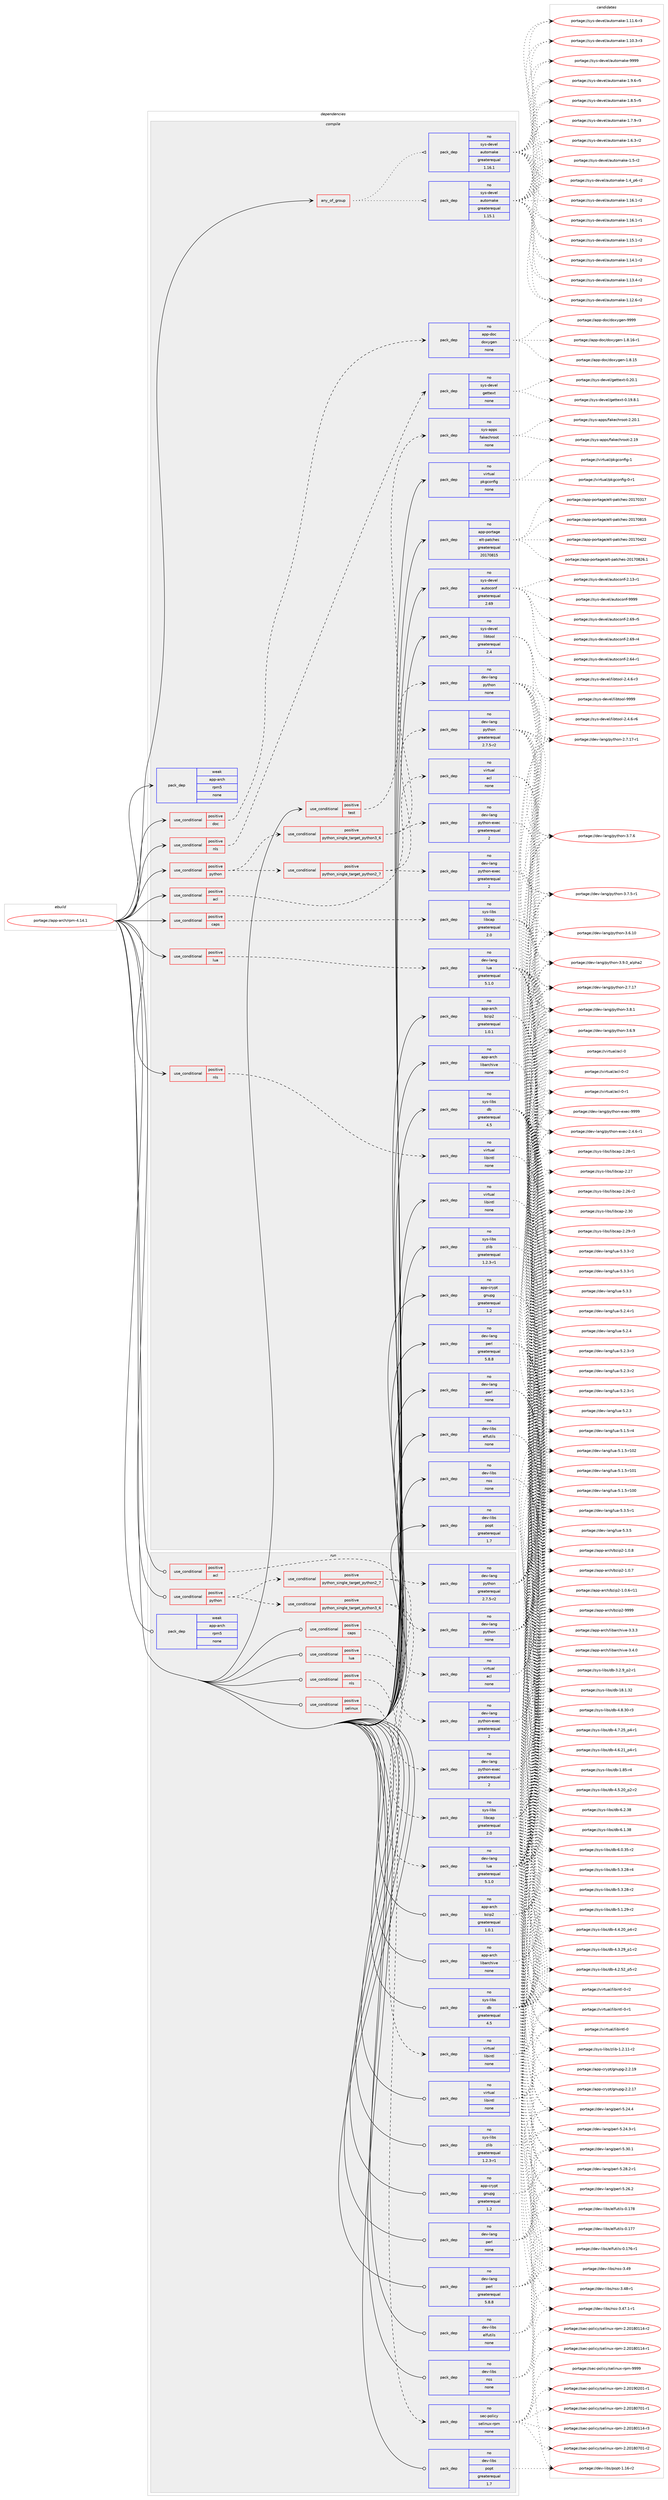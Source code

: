 digraph prolog {

# *************
# Graph options
# *************

newrank=true;
concentrate=true;
compound=true;
graph [rankdir=LR,fontname=Helvetica,fontsize=10,ranksep=1.5];#, ranksep=2.5, nodesep=0.2];
edge  [arrowhead=vee];
node  [fontname=Helvetica,fontsize=10];

# **********
# The ebuild
# **********

subgraph cluster_leftcol {
color=gray;
label=<<i>ebuild</i>>;
id [label="portage://app-arch/rpm-4.14.1", color=red, width=4, href="../app-arch/rpm-4.14.1.svg"];
}

# ****************
# The dependencies
# ****************

subgraph cluster_midcol {
color=gray;
label=<<i>dependencies</i>>;
subgraph cluster_compile {
fillcolor="#eeeeee";
style=filled;
label=<<i>compile</i>>;
subgraph any8345 {
dependency648878 [label=<<TABLE BORDER="0" CELLBORDER="1" CELLSPACING="0" CELLPADDING="4"><TR><TD CELLPADDING="10">any_of_group</TD></TR></TABLE>>, shape=none, color=red];subgraph pack487122 {
dependency648879 [label=<<TABLE BORDER="0" CELLBORDER="1" CELLSPACING="0" CELLPADDING="4" WIDTH="220"><TR><TD ROWSPAN="6" CELLPADDING="30">pack_dep</TD></TR><TR><TD WIDTH="110">no</TD></TR><TR><TD>sys-devel</TD></TR><TR><TD>automake</TD></TR><TR><TD>greaterequal</TD></TR><TR><TD>1.16.1</TD></TR></TABLE>>, shape=none, color=blue];
}
dependency648878:e -> dependency648879:w [weight=20,style="dotted",arrowhead="oinv"];
subgraph pack487123 {
dependency648880 [label=<<TABLE BORDER="0" CELLBORDER="1" CELLSPACING="0" CELLPADDING="4" WIDTH="220"><TR><TD ROWSPAN="6" CELLPADDING="30">pack_dep</TD></TR><TR><TD WIDTH="110">no</TD></TR><TR><TD>sys-devel</TD></TR><TR><TD>automake</TD></TR><TR><TD>greaterequal</TD></TR><TR><TD>1.15.1</TD></TR></TABLE>>, shape=none, color=blue];
}
dependency648878:e -> dependency648880:w [weight=20,style="dotted",arrowhead="oinv"];
}
id:e -> dependency648878:w [weight=20,style="solid",arrowhead="vee"];
subgraph cond153118 {
dependency648881 [label=<<TABLE BORDER="0" CELLBORDER="1" CELLSPACING="0" CELLPADDING="4"><TR><TD ROWSPAN="3" CELLPADDING="10">use_conditional</TD></TR><TR><TD>positive</TD></TR><TR><TD>acl</TD></TR></TABLE>>, shape=none, color=red];
subgraph pack487124 {
dependency648882 [label=<<TABLE BORDER="0" CELLBORDER="1" CELLSPACING="0" CELLPADDING="4" WIDTH="220"><TR><TD ROWSPAN="6" CELLPADDING="30">pack_dep</TD></TR><TR><TD WIDTH="110">no</TD></TR><TR><TD>virtual</TD></TR><TR><TD>acl</TD></TR><TR><TD>none</TD></TR><TR><TD></TD></TR></TABLE>>, shape=none, color=blue];
}
dependency648881:e -> dependency648882:w [weight=20,style="dashed",arrowhead="vee"];
}
id:e -> dependency648881:w [weight=20,style="solid",arrowhead="vee"];
subgraph cond153119 {
dependency648883 [label=<<TABLE BORDER="0" CELLBORDER="1" CELLSPACING="0" CELLPADDING="4"><TR><TD ROWSPAN="3" CELLPADDING="10">use_conditional</TD></TR><TR><TD>positive</TD></TR><TR><TD>caps</TD></TR></TABLE>>, shape=none, color=red];
subgraph pack487125 {
dependency648884 [label=<<TABLE BORDER="0" CELLBORDER="1" CELLSPACING="0" CELLPADDING="4" WIDTH="220"><TR><TD ROWSPAN="6" CELLPADDING="30">pack_dep</TD></TR><TR><TD WIDTH="110">no</TD></TR><TR><TD>sys-libs</TD></TR><TR><TD>libcap</TD></TR><TR><TD>greaterequal</TD></TR><TR><TD>2.0</TD></TR></TABLE>>, shape=none, color=blue];
}
dependency648883:e -> dependency648884:w [weight=20,style="dashed",arrowhead="vee"];
}
id:e -> dependency648883:w [weight=20,style="solid",arrowhead="vee"];
subgraph cond153120 {
dependency648885 [label=<<TABLE BORDER="0" CELLBORDER="1" CELLSPACING="0" CELLPADDING="4"><TR><TD ROWSPAN="3" CELLPADDING="10">use_conditional</TD></TR><TR><TD>positive</TD></TR><TR><TD>doc</TD></TR></TABLE>>, shape=none, color=red];
subgraph pack487126 {
dependency648886 [label=<<TABLE BORDER="0" CELLBORDER="1" CELLSPACING="0" CELLPADDING="4" WIDTH="220"><TR><TD ROWSPAN="6" CELLPADDING="30">pack_dep</TD></TR><TR><TD WIDTH="110">no</TD></TR><TR><TD>app-doc</TD></TR><TR><TD>doxygen</TD></TR><TR><TD>none</TD></TR><TR><TD></TD></TR></TABLE>>, shape=none, color=blue];
}
dependency648885:e -> dependency648886:w [weight=20,style="dashed",arrowhead="vee"];
}
id:e -> dependency648885:w [weight=20,style="solid",arrowhead="vee"];
subgraph cond153121 {
dependency648887 [label=<<TABLE BORDER="0" CELLBORDER="1" CELLSPACING="0" CELLPADDING="4"><TR><TD ROWSPAN="3" CELLPADDING="10">use_conditional</TD></TR><TR><TD>positive</TD></TR><TR><TD>lua</TD></TR></TABLE>>, shape=none, color=red];
subgraph pack487127 {
dependency648888 [label=<<TABLE BORDER="0" CELLBORDER="1" CELLSPACING="0" CELLPADDING="4" WIDTH="220"><TR><TD ROWSPAN="6" CELLPADDING="30">pack_dep</TD></TR><TR><TD WIDTH="110">no</TD></TR><TR><TD>dev-lang</TD></TR><TR><TD>lua</TD></TR><TR><TD>greaterequal</TD></TR><TR><TD>5.1.0</TD></TR></TABLE>>, shape=none, color=blue];
}
dependency648887:e -> dependency648888:w [weight=20,style="dashed",arrowhead="vee"];
}
id:e -> dependency648887:w [weight=20,style="solid",arrowhead="vee"];
subgraph cond153122 {
dependency648889 [label=<<TABLE BORDER="0" CELLBORDER="1" CELLSPACING="0" CELLPADDING="4"><TR><TD ROWSPAN="3" CELLPADDING="10">use_conditional</TD></TR><TR><TD>positive</TD></TR><TR><TD>nls</TD></TR></TABLE>>, shape=none, color=red];
subgraph pack487128 {
dependency648890 [label=<<TABLE BORDER="0" CELLBORDER="1" CELLSPACING="0" CELLPADDING="4" WIDTH="220"><TR><TD ROWSPAN="6" CELLPADDING="30">pack_dep</TD></TR><TR><TD WIDTH="110">no</TD></TR><TR><TD>sys-devel</TD></TR><TR><TD>gettext</TD></TR><TR><TD>none</TD></TR><TR><TD></TD></TR></TABLE>>, shape=none, color=blue];
}
dependency648889:e -> dependency648890:w [weight=20,style="dashed",arrowhead="vee"];
}
id:e -> dependency648889:w [weight=20,style="solid",arrowhead="vee"];
subgraph cond153123 {
dependency648891 [label=<<TABLE BORDER="0" CELLBORDER="1" CELLSPACING="0" CELLPADDING="4"><TR><TD ROWSPAN="3" CELLPADDING="10">use_conditional</TD></TR><TR><TD>positive</TD></TR><TR><TD>nls</TD></TR></TABLE>>, shape=none, color=red];
subgraph pack487129 {
dependency648892 [label=<<TABLE BORDER="0" CELLBORDER="1" CELLSPACING="0" CELLPADDING="4" WIDTH="220"><TR><TD ROWSPAN="6" CELLPADDING="30">pack_dep</TD></TR><TR><TD WIDTH="110">no</TD></TR><TR><TD>virtual</TD></TR><TR><TD>libintl</TD></TR><TR><TD>none</TD></TR><TR><TD></TD></TR></TABLE>>, shape=none, color=blue];
}
dependency648891:e -> dependency648892:w [weight=20,style="dashed",arrowhead="vee"];
}
id:e -> dependency648891:w [weight=20,style="solid",arrowhead="vee"];
subgraph cond153124 {
dependency648893 [label=<<TABLE BORDER="0" CELLBORDER="1" CELLSPACING="0" CELLPADDING="4"><TR><TD ROWSPAN="3" CELLPADDING="10">use_conditional</TD></TR><TR><TD>positive</TD></TR><TR><TD>python</TD></TR></TABLE>>, shape=none, color=red];
subgraph cond153125 {
dependency648894 [label=<<TABLE BORDER="0" CELLBORDER="1" CELLSPACING="0" CELLPADDING="4"><TR><TD ROWSPAN="3" CELLPADDING="10">use_conditional</TD></TR><TR><TD>positive</TD></TR><TR><TD>python_single_target_python2_7</TD></TR></TABLE>>, shape=none, color=red];
subgraph pack487130 {
dependency648895 [label=<<TABLE BORDER="0" CELLBORDER="1" CELLSPACING="0" CELLPADDING="4" WIDTH="220"><TR><TD ROWSPAN="6" CELLPADDING="30">pack_dep</TD></TR><TR><TD WIDTH="110">no</TD></TR><TR><TD>dev-lang</TD></TR><TR><TD>python</TD></TR><TR><TD>greaterequal</TD></TR><TR><TD>2.7.5-r2</TD></TR></TABLE>>, shape=none, color=blue];
}
dependency648894:e -> dependency648895:w [weight=20,style="dashed",arrowhead="vee"];
subgraph pack487131 {
dependency648896 [label=<<TABLE BORDER="0" CELLBORDER="1" CELLSPACING="0" CELLPADDING="4" WIDTH="220"><TR><TD ROWSPAN="6" CELLPADDING="30">pack_dep</TD></TR><TR><TD WIDTH="110">no</TD></TR><TR><TD>dev-lang</TD></TR><TR><TD>python-exec</TD></TR><TR><TD>greaterequal</TD></TR><TR><TD>2</TD></TR></TABLE>>, shape=none, color=blue];
}
dependency648894:e -> dependency648896:w [weight=20,style="dashed",arrowhead="vee"];
}
dependency648893:e -> dependency648894:w [weight=20,style="dashed",arrowhead="vee"];
subgraph cond153126 {
dependency648897 [label=<<TABLE BORDER="0" CELLBORDER="1" CELLSPACING="0" CELLPADDING="4"><TR><TD ROWSPAN="3" CELLPADDING="10">use_conditional</TD></TR><TR><TD>positive</TD></TR><TR><TD>python_single_target_python3_6</TD></TR></TABLE>>, shape=none, color=red];
subgraph pack487132 {
dependency648898 [label=<<TABLE BORDER="0" CELLBORDER="1" CELLSPACING="0" CELLPADDING="4" WIDTH="220"><TR><TD ROWSPAN="6" CELLPADDING="30">pack_dep</TD></TR><TR><TD WIDTH="110">no</TD></TR><TR><TD>dev-lang</TD></TR><TR><TD>python</TD></TR><TR><TD>none</TD></TR><TR><TD></TD></TR></TABLE>>, shape=none, color=blue];
}
dependency648897:e -> dependency648898:w [weight=20,style="dashed",arrowhead="vee"];
subgraph pack487133 {
dependency648899 [label=<<TABLE BORDER="0" CELLBORDER="1" CELLSPACING="0" CELLPADDING="4" WIDTH="220"><TR><TD ROWSPAN="6" CELLPADDING="30">pack_dep</TD></TR><TR><TD WIDTH="110">no</TD></TR><TR><TD>dev-lang</TD></TR><TR><TD>python-exec</TD></TR><TR><TD>greaterequal</TD></TR><TR><TD>2</TD></TR></TABLE>>, shape=none, color=blue];
}
dependency648897:e -> dependency648899:w [weight=20,style="dashed",arrowhead="vee"];
}
dependency648893:e -> dependency648897:w [weight=20,style="dashed",arrowhead="vee"];
}
id:e -> dependency648893:w [weight=20,style="solid",arrowhead="vee"];
subgraph cond153127 {
dependency648900 [label=<<TABLE BORDER="0" CELLBORDER="1" CELLSPACING="0" CELLPADDING="4"><TR><TD ROWSPAN="3" CELLPADDING="10">use_conditional</TD></TR><TR><TD>positive</TD></TR><TR><TD>test</TD></TR></TABLE>>, shape=none, color=red];
subgraph pack487134 {
dependency648901 [label=<<TABLE BORDER="0" CELLBORDER="1" CELLSPACING="0" CELLPADDING="4" WIDTH="220"><TR><TD ROWSPAN="6" CELLPADDING="30">pack_dep</TD></TR><TR><TD WIDTH="110">no</TD></TR><TR><TD>sys-apps</TD></TR><TR><TD>fakechroot</TD></TR><TR><TD>none</TD></TR><TR><TD></TD></TR></TABLE>>, shape=none, color=blue];
}
dependency648900:e -> dependency648901:w [weight=20,style="dashed",arrowhead="vee"];
}
id:e -> dependency648900:w [weight=20,style="solid",arrowhead="vee"];
subgraph pack487135 {
dependency648902 [label=<<TABLE BORDER="0" CELLBORDER="1" CELLSPACING="0" CELLPADDING="4" WIDTH="220"><TR><TD ROWSPAN="6" CELLPADDING="30">pack_dep</TD></TR><TR><TD WIDTH="110">no</TD></TR><TR><TD>app-arch</TD></TR><TR><TD>bzip2</TD></TR><TR><TD>greaterequal</TD></TR><TR><TD>1.0.1</TD></TR></TABLE>>, shape=none, color=blue];
}
id:e -> dependency648902:w [weight=20,style="solid",arrowhead="vee"];
subgraph pack487136 {
dependency648903 [label=<<TABLE BORDER="0" CELLBORDER="1" CELLSPACING="0" CELLPADDING="4" WIDTH="220"><TR><TD ROWSPAN="6" CELLPADDING="30">pack_dep</TD></TR><TR><TD WIDTH="110">no</TD></TR><TR><TD>app-arch</TD></TR><TR><TD>libarchive</TD></TR><TR><TD>none</TD></TR><TR><TD></TD></TR></TABLE>>, shape=none, color=blue];
}
id:e -> dependency648903:w [weight=20,style="solid",arrowhead="vee"];
subgraph pack487137 {
dependency648904 [label=<<TABLE BORDER="0" CELLBORDER="1" CELLSPACING="0" CELLPADDING="4" WIDTH="220"><TR><TD ROWSPAN="6" CELLPADDING="30">pack_dep</TD></TR><TR><TD WIDTH="110">no</TD></TR><TR><TD>app-crypt</TD></TR><TR><TD>gnupg</TD></TR><TR><TD>greaterequal</TD></TR><TR><TD>1.2</TD></TR></TABLE>>, shape=none, color=blue];
}
id:e -> dependency648904:w [weight=20,style="solid",arrowhead="vee"];
subgraph pack487138 {
dependency648905 [label=<<TABLE BORDER="0" CELLBORDER="1" CELLSPACING="0" CELLPADDING="4" WIDTH="220"><TR><TD ROWSPAN="6" CELLPADDING="30">pack_dep</TD></TR><TR><TD WIDTH="110">no</TD></TR><TR><TD>app-portage</TD></TR><TR><TD>elt-patches</TD></TR><TR><TD>greaterequal</TD></TR><TR><TD>20170815</TD></TR></TABLE>>, shape=none, color=blue];
}
id:e -> dependency648905:w [weight=20,style="solid",arrowhead="vee"];
subgraph pack487139 {
dependency648906 [label=<<TABLE BORDER="0" CELLBORDER="1" CELLSPACING="0" CELLPADDING="4" WIDTH="220"><TR><TD ROWSPAN="6" CELLPADDING="30">pack_dep</TD></TR><TR><TD WIDTH="110">no</TD></TR><TR><TD>dev-lang</TD></TR><TR><TD>perl</TD></TR><TR><TD>greaterequal</TD></TR><TR><TD>5.8.8</TD></TR></TABLE>>, shape=none, color=blue];
}
id:e -> dependency648906:w [weight=20,style="solid",arrowhead="vee"];
subgraph pack487140 {
dependency648907 [label=<<TABLE BORDER="0" CELLBORDER="1" CELLSPACING="0" CELLPADDING="4" WIDTH="220"><TR><TD ROWSPAN="6" CELLPADDING="30">pack_dep</TD></TR><TR><TD WIDTH="110">no</TD></TR><TR><TD>dev-lang</TD></TR><TR><TD>perl</TD></TR><TR><TD>none</TD></TR><TR><TD></TD></TR></TABLE>>, shape=none, color=blue];
}
id:e -> dependency648907:w [weight=20,style="solid",arrowhead="vee"];
subgraph pack487141 {
dependency648908 [label=<<TABLE BORDER="0" CELLBORDER="1" CELLSPACING="0" CELLPADDING="4" WIDTH="220"><TR><TD ROWSPAN="6" CELLPADDING="30">pack_dep</TD></TR><TR><TD WIDTH="110">no</TD></TR><TR><TD>dev-libs</TD></TR><TR><TD>elfutils</TD></TR><TR><TD>none</TD></TR><TR><TD></TD></TR></TABLE>>, shape=none, color=blue];
}
id:e -> dependency648908:w [weight=20,style="solid",arrowhead="vee"];
subgraph pack487142 {
dependency648909 [label=<<TABLE BORDER="0" CELLBORDER="1" CELLSPACING="0" CELLPADDING="4" WIDTH="220"><TR><TD ROWSPAN="6" CELLPADDING="30">pack_dep</TD></TR><TR><TD WIDTH="110">no</TD></TR><TR><TD>dev-libs</TD></TR><TR><TD>nss</TD></TR><TR><TD>none</TD></TR><TR><TD></TD></TR></TABLE>>, shape=none, color=blue];
}
id:e -> dependency648909:w [weight=20,style="solid",arrowhead="vee"];
subgraph pack487143 {
dependency648910 [label=<<TABLE BORDER="0" CELLBORDER="1" CELLSPACING="0" CELLPADDING="4" WIDTH="220"><TR><TD ROWSPAN="6" CELLPADDING="30">pack_dep</TD></TR><TR><TD WIDTH="110">no</TD></TR><TR><TD>dev-libs</TD></TR><TR><TD>popt</TD></TR><TR><TD>greaterequal</TD></TR><TR><TD>1.7</TD></TR></TABLE>>, shape=none, color=blue];
}
id:e -> dependency648910:w [weight=20,style="solid",arrowhead="vee"];
subgraph pack487144 {
dependency648911 [label=<<TABLE BORDER="0" CELLBORDER="1" CELLSPACING="0" CELLPADDING="4" WIDTH="220"><TR><TD ROWSPAN="6" CELLPADDING="30">pack_dep</TD></TR><TR><TD WIDTH="110">no</TD></TR><TR><TD>sys-devel</TD></TR><TR><TD>autoconf</TD></TR><TR><TD>greaterequal</TD></TR><TR><TD>2.69</TD></TR></TABLE>>, shape=none, color=blue];
}
id:e -> dependency648911:w [weight=20,style="solid",arrowhead="vee"];
subgraph pack487145 {
dependency648912 [label=<<TABLE BORDER="0" CELLBORDER="1" CELLSPACING="0" CELLPADDING="4" WIDTH="220"><TR><TD ROWSPAN="6" CELLPADDING="30">pack_dep</TD></TR><TR><TD WIDTH="110">no</TD></TR><TR><TD>sys-devel</TD></TR><TR><TD>libtool</TD></TR><TR><TD>greaterequal</TD></TR><TR><TD>2.4</TD></TR></TABLE>>, shape=none, color=blue];
}
id:e -> dependency648912:w [weight=20,style="solid",arrowhead="vee"];
subgraph pack487146 {
dependency648913 [label=<<TABLE BORDER="0" CELLBORDER="1" CELLSPACING="0" CELLPADDING="4" WIDTH="220"><TR><TD ROWSPAN="6" CELLPADDING="30">pack_dep</TD></TR><TR><TD WIDTH="110">no</TD></TR><TR><TD>sys-libs</TD></TR><TR><TD>db</TD></TR><TR><TD>greaterequal</TD></TR><TR><TD>4.5</TD></TR></TABLE>>, shape=none, color=blue];
}
id:e -> dependency648913:w [weight=20,style="solid",arrowhead="vee"];
subgraph pack487147 {
dependency648914 [label=<<TABLE BORDER="0" CELLBORDER="1" CELLSPACING="0" CELLPADDING="4" WIDTH="220"><TR><TD ROWSPAN="6" CELLPADDING="30">pack_dep</TD></TR><TR><TD WIDTH="110">no</TD></TR><TR><TD>sys-libs</TD></TR><TR><TD>zlib</TD></TR><TR><TD>greaterequal</TD></TR><TR><TD>1.2.3-r1</TD></TR></TABLE>>, shape=none, color=blue];
}
id:e -> dependency648914:w [weight=20,style="solid",arrowhead="vee"];
subgraph pack487148 {
dependency648915 [label=<<TABLE BORDER="0" CELLBORDER="1" CELLSPACING="0" CELLPADDING="4" WIDTH="220"><TR><TD ROWSPAN="6" CELLPADDING="30">pack_dep</TD></TR><TR><TD WIDTH="110">no</TD></TR><TR><TD>virtual</TD></TR><TR><TD>libintl</TD></TR><TR><TD>none</TD></TR><TR><TD></TD></TR></TABLE>>, shape=none, color=blue];
}
id:e -> dependency648915:w [weight=20,style="solid",arrowhead="vee"];
subgraph pack487149 {
dependency648916 [label=<<TABLE BORDER="0" CELLBORDER="1" CELLSPACING="0" CELLPADDING="4" WIDTH="220"><TR><TD ROWSPAN="6" CELLPADDING="30">pack_dep</TD></TR><TR><TD WIDTH="110">no</TD></TR><TR><TD>virtual</TD></TR><TR><TD>pkgconfig</TD></TR><TR><TD>none</TD></TR><TR><TD></TD></TR></TABLE>>, shape=none, color=blue];
}
id:e -> dependency648916:w [weight=20,style="solid",arrowhead="vee"];
subgraph pack487150 {
dependency648917 [label=<<TABLE BORDER="0" CELLBORDER="1" CELLSPACING="0" CELLPADDING="4" WIDTH="220"><TR><TD ROWSPAN="6" CELLPADDING="30">pack_dep</TD></TR><TR><TD WIDTH="110">weak</TD></TR><TR><TD>app-arch</TD></TR><TR><TD>rpm5</TD></TR><TR><TD>none</TD></TR><TR><TD></TD></TR></TABLE>>, shape=none, color=blue];
}
id:e -> dependency648917:w [weight=20,style="solid",arrowhead="vee"];
}
subgraph cluster_compileandrun {
fillcolor="#eeeeee";
style=filled;
label=<<i>compile and run</i>>;
}
subgraph cluster_run {
fillcolor="#eeeeee";
style=filled;
label=<<i>run</i>>;
subgraph cond153128 {
dependency648918 [label=<<TABLE BORDER="0" CELLBORDER="1" CELLSPACING="0" CELLPADDING="4"><TR><TD ROWSPAN="3" CELLPADDING="10">use_conditional</TD></TR><TR><TD>positive</TD></TR><TR><TD>acl</TD></TR></TABLE>>, shape=none, color=red];
subgraph pack487151 {
dependency648919 [label=<<TABLE BORDER="0" CELLBORDER="1" CELLSPACING="0" CELLPADDING="4" WIDTH="220"><TR><TD ROWSPAN="6" CELLPADDING="30">pack_dep</TD></TR><TR><TD WIDTH="110">no</TD></TR><TR><TD>virtual</TD></TR><TR><TD>acl</TD></TR><TR><TD>none</TD></TR><TR><TD></TD></TR></TABLE>>, shape=none, color=blue];
}
dependency648918:e -> dependency648919:w [weight=20,style="dashed",arrowhead="vee"];
}
id:e -> dependency648918:w [weight=20,style="solid",arrowhead="odot"];
subgraph cond153129 {
dependency648920 [label=<<TABLE BORDER="0" CELLBORDER="1" CELLSPACING="0" CELLPADDING="4"><TR><TD ROWSPAN="3" CELLPADDING="10">use_conditional</TD></TR><TR><TD>positive</TD></TR><TR><TD>caps</TD></TR></TABLE>>, shape=none, color=red];
subgraph pack487152 {
dependency648921 [label=<<TABLE BORDER="0" CELLBORDER="1" CELLSPACING="0" CELLPADDING="4" WIDTH="220"><TR><TD ROWSPAN="6" CELLPADDING="30">pack_dep</TD></TR><TR><TD WIDTH="110">no</TD></TR><TR><TD>sys-libs</TD></TR><TR><TD>libcap</TD></TR><TR><TD>greaterequal</TD></TR><TR><TD>2.0</TD></TR></TABLE>>, shape=none, color=blue];
}
dependency648920:e -> dependency648921:w [weight=20,style="dashed",arrowhead="vee"];
}
id:e -> dependency648920:w [weight=20,style="solid",arrowhead="odot"];
subgraph cond153130 {
dependency648922 [label=<<TABLE BORDER="0" CELLBORDER="1" CELLSPACING="0" CELLPADDING="4"><TR><TD ROWSPAN="3" CELLPADDING="10">use_conditional</TD></TR><TR><TD>positive</TD></TR><TR><TD>lua</TD></TR></TABLE>>, shape=none, color=red];
subgraph pack487153 {
dependency648923 [label=<<TABLE BORDER="0" CELLBORDER="1" CELLSPACING="0" CELLPADDING="4" WIDTH="220"><TR><TD ROWSPAN="6" CELLPADDING="30">pack_dep</TD></TR><TR><TD WIDTH="110">no</TD></TR><TR><TD>dev-lang</TD></TR><TR><TD>lua</TD></TR><TR><TD>greaterequal</TD></TR><TR><TD>5.1.0</TD></TR></TABLE>>, shape=none, color=blue];
}
dependency648922:e -> dependency648923:w [weight=20,style="dashed",arrowhead="vee"];
}
id:e -> dependency648922:w [weight=20,style="solid",arrowhead="odot"];
subgraph cond153131 {
dependency648924 [label=<<TABLE BORDER="0" CELLBORDER="1" CELLSPACING="0" CELLPADDING="4"><TR><TD ROWSPAN="3" CELLPADDING="10">use_conditional</TD></TR><TR><TD>positive</TD></TR><TR><TD>nls</TD></TR></TABLE>>, shape=none, color=red];
subgraph pack487154 {
dependency648925 [label=<<TABLE BORDER="0" CELLBORDER="1" CELLSPACING="0" CELLPADDING="4" WIDTH="220"><TR><TD ROWSPAN="6" CELLPADDING="30">pack_dep</TD></TR><TR><TD WIDTH="110">no</TD></TR><TR><TD>virtual</TD></TR><TR><TD>libintl</TD></TR><TR><TD>none</TD></TR><TR><TD></TD></TR></TABLE>>, shape=none, color=blue];
}
dependency648924:e -> dependency648925:w [weight=20,style="dashed",arrowhead="vee"];
}
id:e -> dependency648924:w [weight=20,style="solid",arrowhead="odot"];
subgraph cond153132 {
dependency648926 [label=<<TABLE BORDER="0" CELLBORDER="1" CELLSPACING="0" CELLPADDING="4"><TR><TD ROWSPAN="3" CELLPADDING="10">use_conditional</TD></TR><TR><TD>positive</TD></TR><TR><TD>python</TD></TR></TABLE>>, shape=none, color=red];
subgraph cond153133 {
dependency648927 [label=<<TABLE BORDER="0" CELLBORDER="1" CELLSPACING="0" CELLPADDING="4"><TR><TD ROWSPAN="3" CELLPADDING="10">use_conditional</TD></TR><TR><TD>positive</TD></TR><TR><TD>python_single_target_python2_7</TD></TR></TABLE>>, shape=none, color=red];
subgraph pack487155 {
dependency648928 [label=<<TABLE BORDER="0" CELLBORDER="1" CELLSPACING="0" CELLPADDING="4" WIDTH="220"><TR><TD ROWSPAN="6" CELLPADDING="30">pack_dep</TD></TR><TR><TD WIDTH="110">no</TD></TR><TR><TD>dev-lang</TD></TR><TR><TD>python</TD></TR><TR><TD>greaterequal</TD></TR><TR><TD>2.7.5-r2</TD></TR></TABLE>>, shape=none, color=blue];
}
dependency648927:e -> dependency648928:w [weight=20,style="dashed",arrowhead="vee"];
subgraph pack487156 {
dependency648929 [label=<<TABLE BORDER="0" CELLBORDER="1" CELLSPACING="0" CELLPADDING="4" WIDTH="220"><TR><TD ROWSPAN="6" CELLPADDING="30">pack_dep</TD></TR><TR><TD WIDTH="110">no</TD></TR><TR><TD>dev-lang</TD></TR><TR><TD>python-exec</TD></TR><TR><TD>greaterequal</TD></TR><TR><TD>2</TD></TR></TABLE>>, shape=none, color=blue];
}
dependency648927:e -> dependency648929:w [weight=20,style="dashed",arrowhead="vee"];
}
dependency648926:e -> dependency648927:w [weight=20,style="dashed",arrowhead="vee"];
subgraph cond153134 {
dependency648930 [label=<<TABLE BORDER="0" CELLBORDER="1" CELLSPACING="0" CELLPADDING="4"><TR><TD ROWSPAN="3" CELLPADDING="10">use_conditional</TD></TR><TR><TD>positive</TD></TR><TR><TD>python_single_target_python3_6</TD></TR></TABLE>>, shape=none, color=red];
subgraph pack487157 {
dependency648931 [label=<<TABLE BORDER="0" CELLBORDER="1" CELLSPACING="0" CELLPADDING="4" WIDTH="220"><TR><TD ROWSPAN="6" CELLPADDING="30">pack_dep</TD></TR><TR><TD WIDTH="110">no</TD></TR><TR><TD>dev-lang</TD></TR><TR><TD>python</TD></TR><TR><TD>none</TD></TR><TR><TD></TD></TR></TABLE>>, shape=none, color=blue];
}
dependency648930:e -> dependency648931:w [weight=20,style="dashed",arrowhead="vee"];
subgraph pack487158 {
dependency648932 [label=<<TABLE BORDER="0" CELLBORDER="1" CELLSPACING="0" CELLPADDING="4" WIDTH="220"><TR><TD ROWSPAN="6" CELLPADDING="30">pack_dep</TD></TR><TR><TD WIDTH="110">no</TD></TR><TR><TD>dev-lang</TD></TR><TR><TD>python-exec</TD></TR><TR><TD>greaterequal</TD></TR><TR><TD>2</TD></TR></TABLE>>, shape=none, color=blue];
}
dependency648930:e -> dependency648932:w [weight=20,style="dashed",arrowhead="vee"];
}
dependency648926:e -> dependency648930:w [weight=20,style="dashed",arrowhead="vee"];
}
id:e -> dependency648926:w [weight=20,style="solid",arrowhead="odot"];
subgraph cond153135 {
dependency648933 [label=<<TABLE BORDER="0" CELLBORDER="1" CELLSPACING="0" CELLPADDING="4"><TR><TD ROWSPAN="3" CELLPADDING="10">use_conditional</TD></TR><TR><TD>positive</TD></TR><TR><TD>selinux</TD></TR></TABLE>>, shape=none, color=red];
subgraph pack487159 {
dependency648934 [label=<<TABLE BORDER="0" CELLBORDER="1" CELLSPACING="0" CELLPADDING="4" WIDTH="220"><TR><TD ROWSPAN="6" CELLPADDING="30">pack_dep</TD></TR><TR><TD WIDTH="110">no</TD></TR><TR><TD>sec-policy</TD></TR><TR><TD>selinux-rpm</TD></TR><TR><TD>none</TD></TR><TR><TD></TD></TR></TABLE>>, shape=none, color=blue];
}
dependency648933:e -> dependency648934:w [weight=20,style="dashed",arrowhead="vee"];
}
id:e -> dependency648933:w [weight=20,style="solid",arrowhead="odot"];
subgraph pack487160 {
dependency648935 [label=<<TABLE BORDER="0" CELLBORDER="1" CELLSPACING="0" CELLPADDING="4" WIDTH="220"><TR><TD ROWSPAN="6" CELLPADDING="30">pack_dep</TD></TR><TR><TD WIDTH="110">no</TD></TR><TR><TD>app-arch</TD></TR><TR><TD>bzip2</TD></TR><TR><TD>greaterequal</TD></TR><TR><TD>1.0.1</TD></TR></TABLE>>, shape=none, color=blue];
}
id:e -> dependency648935:w [weight=20,style="solid",arrowhead="odot"];
subgraph pack487161 {
dependency648936 [label=<<TABLE BORDER="0" CELLBORDER="1" CELLSPACING="0" CELLPADDING="4" WIDTH="220"><TR><TD ROWSPAN="6" CELLPADDING="30">pack_dep</TD></TR><TR><TD WIDTH="110">no</TD></TR><TR><TD>app-arch</TD></TR><TR><TD>libarchive</TD></TR><TR><TD>none</TD></TR><TR><TD></TD></TR></TABLE>>, shape=none, color=blue];
}
id:e -> dependency648936:w [weight=20,style="solid",arrowhead="odot"];
subgraph pack487162 {
dependency648937 [label=<<TABLE BORDER="0" CELLBORDER="1" CELLSPACING="0" CELLPADDING="4" WIDTH="220"><TR><TD ROWSPAN="6" CELLPADDING="30">pack_dep</TD></TR><TR><TD WIDTH="110">no</TD></TR><TR><TD>app-crypt</TD></TR><TR><TD>gnupg</TD></TR><TR><TD>greaterequal</TD></TR><TR><TD>1.2</TD></TR></TABLE>>, shape=none, color=blue];
}
id:e -> dependency648937:w [weight=20,style="solid",arrowhead="odot"];
subgraph pack487163 {
dependency648938 [label=<<TABLE BORDER="0" CELLBORDER="1" CELLSPACING="0" CELLPADDING="4" WIDTH="220"><TR><TD ROWSPAN="6" CELLPADDING="30">pack_dep</TD></TR><TR><TD WIDTH="110">no</TD></TR><TR><TD>dev-lang</TD></TR><TR><TD>perl</TD></TR><TR><TD>greaterequal</TD></TR><TR><TD>5.8.8</TD></TR></TABLE>>, shape=none, color=blue];
}
id:e -> dependency648938:w [weight=20,style="solid",arrowhead="odot"];
subgraph pack487164 {
dependency648939 [label=<<TABLE BORDER="0" CELLBORDER="1" CELLSPACING="0" CELLPADDING="4" WIDTH="220"><TR><TD ROWSPAN="6" CELLPADDING="30">pack_dep</TD></TR><TR><TD WIDTH="110">no</TD></TR><TR><TD>dev-lang</TD></TR><TR><TD>perl</TD></TR><TR><TD>none</TD></TR><TR><TD></TD></TR></TABLE>>, shape=none, color=blue];
}
id:e -> dependency648939:w [weight=20,style="solid",arrowhead="odot"];
subgraph pack487165 {
dependency648940 [label=<<TABLE BORDER="0" CELLBORDER="1" CELLSPACING="0" CELLPADDING="4" WIDTH="220"><TR><TD ROWSPAN="6" CELLPADDING="30">pack_dep</TD></TR><TR><TD WIDTH="110">no</TD></TR><TR><TD>dev-libs</TD></TR><TR><TD>elfutils</TD></TR><TR><TD>none</TD></TR><TR><TD></TD></TR></TABLE>>, shape=none, color=blue];
}
id:e -> dependency648940:w [weight=20,style="solid",arrowhead="odot"];
subgraph pack487166 {
dependency648941 [label=<<TABLE BORDER="0" CELLBORDER="1" CELLSPACING="0" CELLPADDING="4" WIDTH="220"><TR><TD ROWSPAN="6" CELLPADDING="30">pack_dep</TD></TR><TR><TD WIDTH="110">no</TD></TR><TR><TD>dev-libs</TD></TR><TR><TD>nss</TD></TR><TR><TD>none</TD></TR><TR><TD></TD></TR></TABLE>>, shape=none, color=blue];
}
id:e -> dependency648941:w [weight=20,style="solid",arrowhead="odot"];
subgraph pack487167 {
dependency648942 [label=<<TABLE BORDER="0" CELLBORDER="1" CELLSPACING="0" CELLPADDING="4" WIDTH="220"><TR><TD ROWSPAN="6" CELLPADDING="30">pack_dep</TD></TR><TR><TD WIDTH="110">no</TD></TR><TR><TD>dev-libs</TD></TR><TR><TD>popt</TD></TR><TR><TD>greaterequal</TD></TR><TR><TD>1.7</TD></TR></TABLE>>, shape=none, color=blue];
}
id:e -> dependency648942:w [weight=20,style="solid",arrowhead="odot"];
subgraph pack487168 {
dependency648943 [label=<<TABLE BORDER="0" CELLBORDER="1" CELLSPACING="0" CELLPADDING="4" WIDTH="220"><TR><TD ROWSPAN="6" CELLPADDING="30">pack_dep</TD></TR><TR><TD WIDTH="110">no</TD></TR><TR><TD>sys-libs</TD></TR><TR><TD>db</TD></TR><TR><TD>greaterequal</TD></TR><TR><TD>4.5</TD></TR></TABLE>>, shape=none, color=blue];
}
id:e -> dependency648943:w [weight=20,style="solid",arrowhead="odot"];
subgraph pack487169 {
dependency648944 [label=<<TABLE BORDER="0" CELLBORDER="1" CELLSPACING="0" CELLPADDING="4" WIDTH="220"><TR><TD ROWSPAN="6" CELLPADDING="30">pack_dep</TD></TR><TR><TD WIDTH="110">no</TD></TR><TR><TD>sys-libs</TD></TR><TR><TD>zlib</TD></TR><TR><TD>greaterequal</TD></TR><TR><TD>1.2.3-r1</TD></TR></TABLE>>, shape=none, color=blue];
}
id:e -> dependency648944:w [weight=20,style="solid",arrowhead="odot"];
subgraph pack487170 {
dependency648945 [label=<<TABLE BORDER="0" CELLBORDER="1" CELLSPACING="0" CELLPADDING="4" WIDTH="220"><TR><TD ROWSPAN="6" CELLPADDING="30">pack_dep</TD></TR><TR><TD WIDTH="110">no</TD></TR><TR><TD>virtual</TD></TR><TR><TD>libintl</TD></TR><TR><TD>none</TD></TR><TR><TD></TD></TR></TABLE>>, shape=none, color=blue];
}
id:e -> dependency648945:w [weight=20,style="solid",arrowhead="odot"];
subgraph pack487171 {
dependency648946 [label=<<TABLE BORDER="0" CELLBORDER="1" CELLSPACING="0" CELLPADDING="4" WIDTH="220"><TR><TD ROWSPAN="6" CELLPADDING="30">pack_dep</TD></TR><TR><TD WIDTH="110">weak</TD></TR><TR><TD>app-arch</TD></TR><TR><TD>rpm5</TD></TR><TR><TD>none</TD></TR><TR><TD></TD></TR></TABLE>>, shape=none, color=blue];
}
id:e -> dependency648946:w [weight=20,style="solid",arrowhead="odot"];
}
}

# **************
# The candidates
# **************

subgraph cluster_choices {
rank=same;
color=gray;
label=<<i>candidates</i>>;

subgraph choice487122 {
color=black;
nodesep=1;
choice115121115451001011181011084797117116111109971071014557575757 [label="portage://sys-devel/automake-9999", color=red, width=4,href="../sys-devel/automake-9999.svg"];
choice115121115451001011181011084797117116111109971071014549465746544511453 [label="portage://sys-devel/automake-1.9.6-r5", color=red, width=4,href="../sys-devel/automake-1.9.6-r5.svg"];
choice115121115451001011181011084797117116111109971071014549465646534511453 [label="portage://sys-devel/automake-1.8.5-r5", color=red, width=4,href="../sys-devel/automake-1.8.5-r5.svg"];
choice115121115451001011181011084797117116111109971071014549465546574511451 [label="portage://sys-devel/automake-1.7.9-r3", color=red, width=4,href="../sys-devel/automake-1.7.9-r3.svg"];
choice115121115451001011181011084797117116111109971071014549465446514511450 [label="portage://sys-devel/automake-1.6.3-r2", color=red, width=4,href="../sys-devel/automake-1.6.3-r2.svg"];
choice11512111545100101118101108479711711611110997107101454946534511450 [label="portage://sys-devel/automake-1.5-r2", color=red, width=4,href="../sys-devel/automake-1.5-r2.svg"];
choice115121115451001011181011084797117116111109971071014549465295112544511450 [label="portage://sys-devel/automake-1.4_p6-r2", color=red, width=4,href="../sys-devel/automake-1.4_p6-r2.svg"];
choice11512111545100101118101108479711711611110997107101454946495446494511450 [label="portage://sys-devel/automake-1.16.1-r2", color=red, width=4,href="../sys-devel/automake-1.16.1-r2.svg"];
choice11512111545100101118101108479711711611110997107101454946495446494511449 [label="portage://sys-devel/automake-1.16.1-r1", color=red, width=4,href="../sys-devel/automake-1.16.1-r1.svg"];
choice11512111545100101118101108479711711611110997107101454946495346494511450 [label="portage://sys-devel/automake-1.15.1-r2", color=red, width=4,href="../sys-devel/automake-1.15.1-r2.svg"];
choice11512111545100101118101108479711711611110997107101454946495246494511450 [label="portage://sys-devel/automake-1.14.1-r2", color=red, width=4,href="../sys-devel/automake-1.14.1-r2.svg"];
choice11512111545100101118101108479711711611110997107101454946495146524511450 [label="portage://sys-devel/automake-1.13.4-r2", color=red, width=4,href="../sys-devel/automake-1.13.4-r2.svg"];
choice11512111545100101118101108479711711611110997107101454946495046544511450 [label="portage://sys-devel/automake-1.12.6-r2", color=red, width=4,href="../sys-devel/automake-1.12.6-r2.svg"];
choice11512111545100101118101108479711711611110997107101454946494946544511451 [label="portage://sys-devel/automake-1.11.6-r3", color=red, width=4,href="../sys-devel/automake-1.11.6-r3.svg"];
choice11512111545100101118101108479711711611110997107101454946494846514511451 [label="portage://sys-devel/automake-1.10.3-r3", color=red, width=4,href="../sys-devel/automake-1.10.3-r3.svg"];
dependency648879:e -> choice115121115451001011181011084797117116111109971071014557575757:w [style=dotted,weight="100"];
dependency648879:e -> choice115121115451001011181011084797117116111109971071014549465746544511453:w [style=dotted,weight="100"];
dependency648879:e -> choice115121115451001011181011084797117116111109971071014549465646534511453:w [style=dotted,weight="100"];
dependency648879:e -> choice115121115451001011181011084797117116111109971071014549465546574511451:w [style=dotted,weight="100"];
dependency648879:e -> choice115121115451001011181011084797117116111109971071014549465446514511450:w [style=dotted,weight="100"];
dependency648879:e -> choice11512111545100101118101108479711711611110997107101454946534511450:w [style=dotted,weight="100"];
dependency648879:e -> choice115121115451001011181011084797117116111109971071014549465295112544511450:w [style=dotted,weight="100"];
dependency648879:e -> choice11512111545100101118101108479711711611110997107101454946495446494511450:w [style=dotted,weight="100"];
dependency648879:e -> choice11512111545100101118101108479711711611110997107101454946495446494511449:w [style=dotted,weight="100"];
dependency648879:e -> choice11512111545100101118101108479711711611110997107101454946495346494511450:w [style=dotted,weight="100"];
dependency648879:e -> choice11512111545100101118101108479711711611110997107101454946495246494511450:w [style=dotted,weight="100"];
dependency648879:e -> choice11512111545100101118101108479711711611110997107101454946495146524511450:w [style=dotted,weight="100"];
dependency648879:e -> choice11512111545100101118101108479711711611110997107101454946495046544511450:w [style=dotted,weight="100"];
dependency648879:e -> choice11512111545100101118101108479711711611110997107101454946494946544511451:w [style=dotted,weight="100"];
dependency648879:e -> choice11512111545100101118101108479711711611110997107101454946494846514511451:w [style=dotted,weight="100"];
}
subgraph choice487123 {
color=black;
nodesep=1;
choice115121115451001011181011084797117116111109971071014557575757 [label="portage://sys-devel/automake-9999", color=red, width=4,href="../sys-devel/automake-9999.svg"];
choice115121115451001011181011084797117116111109971071014549465746544511453 [label="portage://sys-devel/automake-1.9.6-r5", color=red, width=4,href="../sys-devel/automake-1.9.6-r5.svg"];
choice115121115451001011181011084797117116111109971071014549465646534511453 [label="portage://sys-devel/automake-1.8.5-r5", color=red, width=4,href="../sys-devel/automake-1.8.5-r5.svg"];
choice115121115451001011181011084797117116111109971071014549465546574511451 [label="portage://sys-devel/automake-1.7.9-r3", color=red, width=4,href="../sys-devel/automake-1.7.9-r3.svg"];
choice115121115451001011181011084797117116111109971071014549465446514511450 [label="portage://sys-devel/automake-1.6.3-r2", color=red, width=4,href="../sys-devel/automake-1.6.3-r2.svg"];
choice11512111545100101118101108479711711611110997107101454946534511450 [label="portage://sys-devel/automake-1.5-r2", color=red, width=4,href="../sys-devel/automake-1.5-r2.svg"];
choice115121115451001011181011084797117116111109971071014549465295112544511450 [label="portage://sys-devel/automake-1.4_p6-r2", color=red, width=4,href="../sys-devel/automake-1.4_p6-r2.svg"];
choice11512111545100101118101108479711711611110997107101454946495446494511450 [label="portage://sys-devel/automake-1.16.1-r2", color=red, width=4,href="../sys-devel/automake-1.16.1-r2.svg"];
choice11512111545100101118101108479711711611110997107101454946495446494511449 [label="portage://sys-devel/automake-1.16.1-r1", color=red, width=4,href="../sys-devel/automake-1.16.1-r1.svg"];
choice11512111545100101118101108479711711611110997107101454946495346494511450 [label="portage://sys-devel/automake-1.15.1-r2", color=red, width=4,href="../sys-devel/automake-1.15.1-r2.svg"];
choice11512111545100101118101108479711711611110997107101454946495246494511450 [label="portage://sys-devel/automake-1.14.1-r2", color=red, width=4,href="../sys-devel/automake-1.14.1-r2.svg"];
choice11512111545100101118101108479711711611110997107101454946495146524511450 [label="portage://sys-devel/automake-1.13.4-r2", color=red, width=4,href="../sys-devel/automake-1.13.4-r2.svg"];
choice11512111545100101118101108479711711611110997107101454946495046544511450 [label="portage://sys-devel/automake-1.12.6-r2", color=red, width=4,href="../sys-devel/automake-1.12.6-r2.svg"];
choice11512111545100101118101108479711711611110997107101454946494946544511451 [label="portage://sys-devel/automake-1.11.6-r3", color=red, width=4,href="../sys-devel/automake-1.11.6-r3.svg"];
choice11512111545100101118101108479711711611110997107101454946494846514511451 [label="portage://sys-devel/automake-1.10.3-r3", color=red, width=4,href="../sys-devel/automake-1.10.3-r3.svg"];
dependency648880:e -> choice115121115451001011181011084797117116111109971071014557575757:w [style=dotted,weight="100"];
dependency648880:e -> choice115121115451001011181011084797117116111109971071014549465746544511453:w [style=dotted,weight="100"];
dependency648880:e -> choice115121115451001011181011084797117116111109971071014549465646534511453:w [style=dotted,weight="100"];
dependency648880:e -> choice115121115451001011181011084797117116111109971071014549465546574511451:w [style=dotted,weight="100"];
dependency648880:e -> choice115121115451001011181011084797117116111109971071014549465446514511450:w [style=dotted,weight="100"];
dependency648880:e -> choice11512111545100101118101108479711711611110997107101454946534511450:w [style=dotted,weight="100"];
dependency648880:e -> choice115121115451001011181011084797117116111109971071014549465295112544511450:w [style=dotted,weight="100"];
dependency648880:e -> choice11512111545100101118101108479711711611110997107101454946495446494511450:w [style=dotted,weight="100"];
dependency648880:e -> choice11512111545100101118101108479711711611110997107101454946495446494511449:w [style=dotted,weight="100"];
dependency648880:e -> choice11512111545100101118101108479711711611110997107101454946495346494511450:w [style=dotted,weight="100"];
dependency648880:e -> choice11512111545100101118101108479711711611110997107101454946495246494511450:w [style=dotted,weight="100"];
dependency648880:e -> choice11512111545100101118101108479711711611110997107101454946495146524511450:w [style=dotted,weight="100"];
dependency648880:e -> choice11512111545100101118101108479711711611110997107101454946495046544511450:w [style=dotted,weight="100"];
dependency648880:e -> choice11512111545100101118101108479711711611110997107101454946494946544511451:w [style=dotted,weight="100"];
dependency648880:e -> choice11512111545100101118101108479711711611110997107101454946494846514511451:w [style=dotted,weight="100"];
}
subgraph choice487124 {
color=black;
nodesep=1;
choice1181051141161179710847979910845484511450 [label="portage://virtual/acl-0-r2", color=red, width=4,href="../virtual/acl-0-r2.svg"];
choice1181051141161179710847979910845484511449 [label="portage://virtual/acl-0-r1", color=red, width=4,href="../virtual/acl-0-r1.svg"];
choice118105114116117971084797991084548 [label="portage://virtual/acl-0", color=red, width=4,href="../virtual/acl-0.svg"];
dependency648882:e -> choice1181051141161179710847979910845484511450:w [style=dotted,weight="100"];
dependency648882:e -> choice1181051141161179710847979910845484511449:w [style=dotted,weight="100"];
dependency648882:e -> choice118105114116117971084797991084548:w [style=dotted,weight="100"];
}
subgraph choice487125 {
color=black;
nodesep=1;
choice1151211154510810598115471081059899971124550465148 [label="portage://sys-libs/libcap-2.30", color=red, width=4,href="../sys-libs/libcap-2.30.svg"];
choice11512111545108105981154710810598999711245504650574511451 [label="portage://sys-libs/libcap-2.29-r3", color=red, width=4,href="../sys-libs/libcap-2.29-r3.svg"];
choice11512111545108105981154710810598999711245504650564511449 [label="portage://sys-libs/libcap-2.28-r1", color=red, width=4,href="../sys-libs/libcap-2.28-r1.svg"];
choice1151211154510810598115471081059899971124550465055 [label="portage://sys-libs/libcap-2.27", color=red, width=4,href="../sys-libs/libcap-2.27.svg"];
choice11512111545108105981154710810598999711245504650544511450 [label="portage://sys-libs/libcap-2.26-r2", color=red, width=4,href="../sys-libs/libcap-2.26-r2.svg"];
dependency648884:e -> choice1151211154510810598115471081059899971124550465148:w [style=dotted,weight="100"];
dependency648884:e -> choice11512111545108105981154710810598999711245504650574511451:w [style=dotted,weight="100"];
dependency648884:e -> choice11512111545108105981154710810598999711245504650564511449:w [style=dotted,weight="100"];
dependency648884:e -> choice1151211154510810598115471081059899971124550465055:w [style=dotted,weight="100"];
dependency648884:e -> choice11512111545108105981154710810598999711245504650544511450:w [style=dotted,weight="100"];
}
subgraph choice487126 {
color=black;
nodesep=1;
choice971121124510011199471001111201211031011104557575757 [label="portage://app-doc/doxygen-9999", color=red, width=4,href="../app-doc/doxygen-9999.svg"];
choice97112112451001119947100111120121103101110454946564649544511449 [label="portage://app-doc/doxygen-1.8.16-r1", color=red, width=4,href="../app-doc/doxygen-1.8.16-r1.svg"];
choice9711211245100111994710011112012110310111045494656464953 [label="portage://app-doc/doxygen-1.8.15", color=red, width=4,href="../app-doc/doxygen-1.8.15.svg"];
dependency648886:e -> choice971121124510011199471001111201211031011104557575757:w [style=dotted,weight="100"];
dependency648886:e -> choice97112112451001119947100111120121103101110454946564649544511449:w [style=dotted,weight="100"];
dependency648886:e -> choice9711211245100111994710011112012110310111045494656464953:w [style=dotted,weight="100"];
}
subgraph choice487127 {
color=black;
nodesep=1;
choice100101118451089711010347108117974553465146534511449 [label="portage://dev-lang/lua-5.3.5-r1", color=red, width=4,href="../dev-lang/lua-5.3.5-r1.svg"];
choice10010111845108971101034710811797455346514653 [label="portage://dev-lang/lua-5.3.5", color=red, width=4,href="../dev-lang/lua-5.3.5.svg"];
choice100101118451089711010347108117974553465146514511450 [label="portage://dev-lang/lua-5.3.3-r2", color=red, width=4,href="../dev-lang/lua-5.3.3-r2.svg"];
choice100101118451089711010347108117974553465146514511449 [label="portage://dev-lang/lua-5.3.3-r1", color=red, width=4,href="../dev-lang/lua-5.3.3-r1.svg"];
choice10010111845108971101034710811797455346514651 [label="portage://dev-lang/lua-5.3.3", color=red, width=4,href="../dev-lang/lua-5.3.3.svg"];
choice100101118451089711010347108117974553465046524511449 [label="portage://dev-lang/lua-5.2.4-r1", color=red, width=4,href="../dev-lang/lua-5.2.4-r1.svg"];
choice10010111845108971101034710811797455346504652 [label="portage://dev-lang/lua-5.2.4", color=red, width=4,href="../dev-lang/lua-5.2.4.svg"];
choice100101118451089711010347108117974553465046514511451 [label="portage://dev-lang/lua-5.2.3-r3", color=red, width=4,href="../dev-lang/lua-5.2.3-r3.svg"];
choice100101118451089711010347108117974553465046514511450 [label="portage://dev-lang/lua-5.2.3-r2", color=red, width=4,href="../dev-lang/lua-5.2.3-r2.svg"];
choice100101118451089711010347108117974553465046514511449 [label="portage://dev-lang/lua-5.2.3-r1", color=red, width=4,href="../dev-lang/lua-5.2.3-r1.svg"];
choice10010111845108971101034710811797455346504651 [label="portage://dev-lang/lua-5.2.3", color=red, width=4,href="../dev-lang/lua-5.2.3.svg"];
choice100101118451089711010347108117974553464946534511452 [label="portage://dev-lang/lua-5.1.5-r4", color=red, width=4,href="../dev-lang/lua-5.1.5-r4.svg"];
choice1001011184510897110103471081179745534649465345114494850 [label="portage://dev-lang/lua-5.1.5-r102", color=red, width=4,href="../dev-lang/lua-5.1.5-r102.svg"];
choice1001011184510897110103471081179745534649465345114494849 [label="portage://dev-lang/lua-5.1.5-r101", color=red, width=4,href="../dev-lang/lua-5.1.5-r101.svg"];
choice1001011184510897110103471081179745534649465345114494848 [label="portage://dev-lang/lua-5.1.5-r100", color=red, width=4,href="../dev-lang/lua-5.1.5-r100.svg"];
dependency648888:e -> choice100101118451089711010347108117974553465146534511449:w [style=dotted,weight="100"];
dependency648888:e -> choice10010111845108971101034710811797455346514653:w [style=dotted,weight="100"];
dependency648888:e -> choice100101118451089711010347108117974553465146514511450:w [style=dotted,weight="100"];
dependency648888:e -> choice100101118451089711010347108117974553465146514511449:w [style=dotted,weight="100"];
dependency648888:e -> choice10010111845108971101034710811797455346514651:w [style=dotted,weight="100"];
dependency648888:e -> choice100101118451089711010347108117974553465046524511449:w [style=dotted,weight="100"];
dependency648888:e -> choice10010111845108971101034710811797455346504652:w [style=dotted,weight="100"];
dependency648888:e -> choice100101118451089711010347108117974553465046514511451:w [style=dotted,weight="100"];
dependency648888:e -> choice100101118451089711010347108117974553465046514511450:w [style=dotted,weight="100"];
dependency648888:e -> choice100101118451089711010347108117974553465046514511449:w [style=dotted,weight="100"];
dependency648888:e -> choice10010111845108971101034710811797455346504651:w [style=dotted,weight="100"];
dependency648888:e -> choice100101118451089711010347108117974553464946534511452:w [style=dotted,weight="100"];
dependency648888:e -> choice1001011184510897110103471081179745534649465345114494850:w [style=dotted,weight="100"];
dependency648888:e -> choice1001011184510897110103471081179745534649465345114494849:w [style=dotted,weight="100"];
dependency648888:e -> choice1001011184510897110103471081179745534649465345114494848:w [style=dotted,weight="100"];
}
subgraph choice487128 {
color=black;
nodesep=1;
choice115121115451001011181011084710310111611610112011645484650484649 [label="portage://sys-devel/gettext-0.20.1", color=red, width=4,href="../sys-devel/gettext-0.20.1.svg"];
choice1151211154510010111810110847103101116116101120116454846495746564649 [label="portage://sys-devel/gettext-0.19.8.1", color=red, width=4,href="../sys-devel/gettext-0.19.8.1.svg"];
dependency648890:e -> choice115121115451001011181011084710310111611610112011645484650484649:w [style=dotted,weight="100"];
dependency648890:e -> choice1151211154510010111810110847103101116116101120116454846495746564649:w [style=dotted,weight="100"];
}
subgraph choice487129 {
color=black;
nodesep=1;
choice11810511411611797108471081059810511011610845484511450 [label="portage://virtual/libintl-0-r2", color=red, width=4,href="../virtual/libintl-0-r2.svg"];
choice11810511411611797108471081059810511011610845484511449 [label="portage://virtual/libintl-0-r1", color=red, width=4,href="../virtual/libintl-0-r1.svg"];
choice1181051141161179710847108105981051101161084548 [label="portage://virtual/libintl-0", color=red, width=4,href="../virtual/libintl-0.svg"];
dependency648892:e -> choice11810511411611797108471081059810511011610845484511450:w [style=dotted,weight="100"];
dependency648892:e -> choice11810511411611797108471081059810511011610845484511449:w [style=dotted,weight="100"];
dependency648892:e -> choice1181051141161179710847108105981051101161084548:w [style=dotted,weight="100"];
}
subgraph choice487130 {
color=black;
nodesep=1;
choice10010111845108971101034711212111610411111045514657464895971081121049750 [label="portage://dev-lang/python-3.9.0_alpha2", color=red, width=4,href="../dev-lang/python-3.9.0_alpha2.svg"];
choice100101118451089711010347112121116104111110455146564649 [label="portage://dev-lang/python-3.8.1", color=red, width=4,href="../dev-lang/python-3.8.1.svg"];
choice100101118451089711010347112121116104111110455146554654 [label="portage://dev-lang/python-3.7.6", color=red, width=4,href="../dev-lang/python-3.7.6.svg"];
choice1001011184510897110103471121211161041111104551465546534511449 [label="portage://dev-lang/python-3.7.5-r1", color=red, width=4,href="../dev-lang/python-3.7.5-r1.svg"];
choice100101118451089711010347112121116104111110455146544657 [label="portage://dev-lang/python-3.6.9", color=red, width=4,href="../dev-lang/python-3.6.9.svg"];
choice10010111845108971101034711212111610411111045514654464948 [label="portage://dev-lang/python-3.6.10", color=red, width=4,href="../dev-lang/python-3.6.10.svg"];
choice100101118451089711010347112121116104111110455046554649554511449 [label="portage://dev-lang/python-2.7.17-r1", color=red, width=4,href="../dev-lang/python-2.7.17-r1.svg"];
choice10010111845108971101034711212111610411111045504655464955 [label="portage://dev-lang/python-2.7.17", color=red, width=4,href="../dev-lang/python-2.7.17.svg"];
dependency648895:e -> choice10010111845108971101034711212111610411111045514657464895971081121049750:w [style=dotted,weight="100"];
dependency648895:e -> choice100101118451089711010347112121116104111110455146564649:w [style=dotted,weight="100"];
dependency648895:e -> choice100101118451089711010347112121116104111110455146554654:w [style=dotted,weight="100"];
dependency648895:e -> choice1001011184510897110103471121211161041111104551465546534511449:w [style=dotted,weight="100"];
dependency648895:e -> choice100101118451089711010347112121116104111110455146544657:w [style=dotted,weight="100"];
dependency648895:e -> choice10010111845108971101034711212111610411111045514654464948:w [style=dotted,weight="100"];
dependency648895:e -> choice100101118451089711010347112121116104111110455046554649554511449:w [style=dotted,weight="100"];
dependency648895:e -> choice10010111845108971101034711212111610411111045504655464955:w [style=dotted,weight="100"];
}
subgraph choice487131 {
color=black;
nodesep=1;
choice10010111845108971101034711212111610411111045101120101994557575757 [label="portage://dev-lang/python-exec-9999", color=red, width=4,href="../dev-lang/python-exec-9999.svg"];
choice10010111845108971101034711212111610411111045101120101994550465246544511449 [label="portage://dev-lang/python-exec-2.4.6-r1", color=red, width=4,href="../dev-lang/python-exec-2.4.6-r1.svg"];
dependency648896:e -> choice10010111845108971101034711212111610411111045101120101994557575757:w [style=dotted,weight="100"];
dependency648896:e -> choice10010111845108971101034711212111610411111045101120101994550465246544511449:w [style=dotted,weight="100"];
}
subgraph choice487132 {
color=black;
nodesep=1;
choice10010111845108971101034711212111610411111045514657464895971081121049750 [label="portage://dev-lang/python-3.9.0_alpha2", color=red, width=4,href="../dev-lang/python-3.9.0_alpha2.svg"];
choice100101118451089711010347112121116104111110455146564649 [label="portage://dev-lang/python-3.8.1", color=red, width=4,href="../dev-lang/python-3.8.1.svg"];
choice100101118451089711010347112121116104111110455146554654 [label="portage://dev-lang/python-3.7.6", color=red, width=4,href="../dev-lang/python-3.7.6.svg"];
choice1001011184510897110103471121211161041111104551465546534511449 [label="portage://dev-lang/python-3.7.5-r1", color=red, width=4,href="../dev-lang/python-3.7.5-r1.svg"];
choice100101118451089711010347112121116104111110455146544657 [label="portage://dev-lang/python-3.6.9", color=red, width=4,href="../dev-lang/python-3.6.9.svg"];
choice10010111845108971101034711212111610411111045514654464948 [label="portage://dev-lang/python-3.6.10", color=red, width=4,href="../dev-lang/python-3.6.10.svg"];
choice100101118451089711010347112121116104111110455046554649554511449 [label="portage://dev-lang/python-2.7.17-r1", color=red, width=4,href="../dev-lang/python-2.7.17-r1.svg"];
choice10010111845108971101034711212111610411111045504655464955 [label="portage://dev-lang/python-2.7.17", color=red, width=4,href="../dev-lang/python-2.7.17.svg"];
dependency648898:e -> choice10010111845108971101034711212111610411111045514657464895971081121049750:w [style=dotted,weight="100"];
dependency648898:e -> choice100101118451089711010347112121116104111110455146564649:w [style=dotted,weight="100"];
dependency648898:e -> choice100101118451089711010347112121116104111110455146554654:w [style=dotted,weight="100"];
dependency648898:e -> choice1001011184510897110103471121211161041111104551465546534511449:w [style=dotted,weight="100"];
dependency648898:e -> choice100101118451089711010347112121116104111110455146544657:w [style=dotted,weight="100"];
dependency648898:e -> choice10010111845108971101034711212111610411111045514654464948:w [style=dotted,weight="100"];
dependency648898:e -> choice100101118451089711010347112121116104111110455046554649554511449:w [style=dotted,weight="100"];
dependency648898:e -> choice10010111845108971101034711212111610411111045504655464955:w [style=dotted,weight="100"];
}
subgraph choice487133 {
color=black;
nodesep=1;
choice10010111845108971101034711212111610411111045101120101994557575757 [label="portage://dev-lang/python-exec-9999", color=red, width=4,href="../dev-lang/python-exec-9999.svg"];
choice10010111845108971101034711212111610411111045101120101994550465246544511449 [label="portage://dev-lang/python-exec-2.4.6-r1", color=red, width=4,href="../dev-lang/python-exec-2.4.6-r1.svg"];
dependency648899:e -> choice10010111845108971101034711212111610411111045101120101994557575757:w [style=dotted,weight="100"];
dependency648899:e -> choice10010111845108971101034711212111610411111045101120101994550465246544511449:w [style=dotted,weight="100"];
}
subgraph choice487134 {
color=black;
nodesep=1;
choice115121115459711211211547102971071019910411411111111645504650484649 [label="portage://sys-apps/fakechroot-2.20.1", color=red, width=4,href="../sys-apps/fakechroot-2.20.1.svg"];
choice11512111545971121121154710297107101991041141111111164550464957 [label="portage://sys-apps/fakechroot-2.19", color=red, width=4,href="../sys-apps/fakechroot-2.19.svg"];
dependency648901:e -> choice115121115459711211211547102971071019910411411111111645504650484649:w [style=dotted,weight="100"];
dependency648901:e -> choice11512111545971121121154710297107101991041141111111164550464957:w [style=dotted,weight="100"];
}
subgraph choice487135 {
color=black;
nodesep=1;
choice971121124597114991044798122105112504557575757 [label="portage://app-arch/bzip2-9999", color=red, width=4,href="../app-arch/bzip2-9999.svg"];
choice97112112459711499104479812210511250454946484656 [label="portage://app-arch/bzip2-1.0.8", color=red, width=4,href="../app-arch/bzip2-1.0.8.svg"];
choice97112112459711499104479812210511250454946484655 [label="portage://app-arch/bzip2-1.0.7", color=red, width=4,href="../app-arch/bzip2-1.0.7.svg"];
choice97112112459711499104479812210511250454946484654451144949 [label="portage://app-arch/bzip2-1.0.6-r11", color=red, width=4,href="../app-arch/bzip2-1.0.6-r11.svg"];
dependency648902:e -> choice971121124597114991044798122105112504557575757:w [style=dotted,weight="100"];
dependency648902:e -> choice97112112459711499104479812210511250454946484656:w [style=dotted,weight="100"];
dependency648902:e -> choice97112112459711499104479812210511250454946484655:w [style=dotted,weight="100"];
dependency648902:e -> choice97112112459711499104479812210511250454946484654451144949:w [style=dotted,weight="100"];
}
subgraph choice487136 {
color=black;
nodesep=1;
choice9711211245971149910447108105989711499104105118101455146524648 [label="portage://app-arch/libarchive-3.4.0", color=red, width=4,href="../app-arch/libarchive-3.4.0.svg"];
choice9711211245971149910447108105989711499104105118101455146514651 [label="portage://app-arch/libarchive-3.3.3", color=red, width=4,href="../app-arch/libarchive-3.3.3.svg"];
dependency648903:e -> choice9711211245971149910447108105989711499104105118101455146524648:w [style=dotted,weight="100"];
dependency648903:e -> choice9711211245971149910447108105989711499104105118101455146514651:w [style=dotted,weight="100"];
}
subgraph choice487137 {
color=black;
nodesep=1;
choice9711211245991141211121164710311011711210345504650464957 [label="portage://app-crypt/gnupg-2.2.19", color=red, width=4,href="../app-crypt/gnupg-2.2.19.svg"];
choice9711211245991141211121164710311011711210345504650464955 [label="portage://app-crypt/gnupg-2.2.17", color=red, width=4,href="../app-crypt/gnupg-2.2.17.svg"];
dependency648904:e -> choice9711211245991141211121164710311011711210345504650464957:w [style=dotted,weight="100"];
dependency648904:e -> choice9711211245991141211121164710311011711210345504650464955:w [style=dotted,weight="100"];
}
subgraph choice487138 {
color=black;
nodesep=1;
choice971121124511211111411697103101471011081164511297116991041011154550484955485650544649 [label="portage://app-portage/elt-patches-20170826.1", color=red, width=4,href="../app-portage/elt-patches-20170826.1.svg"];
choice97112112451121111141169710310147101108116451129711699104101115455048495548564953 [label="portage://app-portage/elt-patches-20170815", color=red, width=4,href="../app-portage/elt-patches-20170815.svg"];
choice97112112451121111141169710310147101108116451129711699104101115455048495548525050 [label="portage://app-portage/elt-patches-20170422", color=red, width=4,href="../app-portage/elt-patches-20170422.svg"];
choice97112112451121111141169710310147101108116451129711699104101115455048495548514955 [label="portage://app-portage/elt-patches-20170317", color=red, width=4,href="../app-portage/elt-patches-20170317.svg"];
dependency648905:e -> choice971121124511211111411697103101471011081164511297116991041011154550484955485650544649:w [style=dotted,weight="100"];
dependency648905:e -> choice97112112451121111141169710310147101108116451129711699104101115455048495548564953:w [style=dotted,weight="100"];
dependency648905:e -> choice97112112451121111141169710310147101108116451129711699104101115455048495548525050:w [style=dotted,weight="100"];
dependency648905:e -> choice97112112451121111141169710310147101108116451129711699104101115455048495548514955:w [style=dotted,weight="100"];
}
subgraph choice487139 {
color=black;
nodesep=1;
choice10010111845108971101034711210111410845534651484649 [label="portage://dev-lang/perl-5.30.1", color=red, width=4,href="../dev-lang/perl-5.30.1.svg"];
choice100101118451089711010347112101114108455346505646504511449 [label="portage://dev-lang/perl-5.28.2-r1", color=red, width=4,href="../dev-lang/perl-5.28.2-r1.svg"];
choice10010111845108971101034711210111410845534650544650 [label="portage://dev-lang/perl-5.26.2", color=red, width=4,href="../dev-lang/perl-5.26.2.svg"];
choice10010111845108971101034711210111410845534650524652 [label="portage://dev-lang/perl-5.24.4", color=red, width=4,href="../dev-lang/perl-5.24.4.svg"];
choice100101118451089711010347112101114108455346505246514511449 [label="portage://dev-lang/perl-5.24.3-r1", color=red, width=4,href="../dev-lang/perl-5.24.3-r1.svg"];
dependency648906:e -> choice10010111845108971101034711210111410845534651484649:w [style=dotted,weight="100"];
dependency648906:e -> choice100101118451089711010347112101114108455346505646504511449:w [style=dotted,weight="100"];
dependency648906:e -> choice10010111845108971101034711210111410845534650544650:w [style=dotted,weight="100"];
dependency648906:e -> choice10010111845108971101034711210111410845534650524652:w [style=dotted,weight="100"];
dependency648906:e -> choice100101118451089711010347112101114108455346505246514511449:w [style=dotted,weight="100"];
}
subgraph choice487140 {
color=black;
nodesep=1;
choice10010111845108971101034711210111410845534651484649 [label="portage://dev-lang/perl-5.30.1", color=red, width=4,href="../dev-lang/perl-5.30.1.svg"];
choice100101118451089711010347112101114108455346505646504511449 [label="portage://dev-lang/perl-5.28.2-r1", color=red, width=4,href="../dev-lang/perl-5.28.2-r1.svg"];
choice10010111845108971101034711210111410845534650544650 [label="portage://dev-lang/perl-5.26.2", color=red, width=4,href="../dev-lang/perl-5.26.2.svg"];
choice10010111845108971101034711210111410845534650524652 [label="portage://dev-lang/perl-5.24.4", color=red, width=4,href="../dev-lang/perl-5.24.4.svg"];
choice100101118451089711010347112101114108455346505246514511449 [label="portage://dev-lang/perl-5.24.3-r1", color=red, width=4,href="../dev-lang/perl-5.24.3-r1.svg"];
dependency648907:e -> choice10010111845108971101034711210111410845534651484649:w [style=dotted,weight="100"];
dependency648907:e -> choice100101118451089711010347112101114108455346505646504511449:w [style=dotted,weight="100"];
dependency648907:e -> choice10010111845108971101034711210111410845534650544650:w [style=dotted,weight="100"];
dependency648907:e -> choice10010111845108971101034711210111410845534650524652:w [style=dotted,weight="100"];
dependency648907:e -> choice100101118451089711010347112101114108455346505246514511449:w [style=dotted,weight="100"];
}
subgraph choice487141 {
color=black;
nodesep=1;
choice100101118451081059811547101108102117116105108115454846495556 [label="portage://dev-libs/elfutils-0.178", color=red, width=4,href="../dev-libs/elfutils-0.178.svg"];
choice100101118451081059811547101108102117116105108115454846495555 [label="portage://dev-libs/elfutils-0.177", color=red, width=4,href="../dev-libs/elfutils-0.177.svg"];
choice1001011184510810598115471011081021171161051081154548464955544511449 [label="portage://dev-libs/elfutils-0.176-r1", color=red, width=4,href="../dev-libs/elfutils-0.176-r1.svg"];
dependency648908:e -> choice100101118451081059811547101108102117116105108115454846495556:w [style=dotted,weight="100"];
dependency648908:e -> choice100101118451081059811547101108102117116105108115454846495555:w [style=dotted,weight="100"];
dependency648908:e -> choice1001011184510810598115471011081021171161051081154548464955544511449:w [style=dotted,weight="100"];
}
subgraph choice487142 {
color=black;
nodesep=1;
choice1001011184510810598115471101151154551465257 [label="portage://dev-libs/nss-3.49", color=red, width=4,href="../dev-libs/nss-3.49.svg"];
choice10010111845108105981154711011511545514652564511449 [label="portage://dev-libs/nss-3.48-r1", color=red, width=4,href="../dev-libs/nss-3.48-r1.svg"];
choice100101118451081059811547110115115455146525546494511449 [label="portage://dev-libs/nss-3.47.1-r1", color=red, width=4,href="../dev-libs/nss-3.47.1-r1.svg"];
dependency648909:e -> choice1001011184510810598115471101151154551465257:w [style=dotted,weight="100"];
dependency648909:e -> choice10010111845108105981154711011511545514652564511449:w [style=dotted,weight="100"];
dependency648909:e -> choice100101118451081059811547110115115455146525546494511449:w [style=dotted,weight="100"];
}
subgraph choice487143 {
color=black;
nodesep=1;
choice10010111845108105981154711211111211645494649544511450 [label="portage://dev-libs/popt-1.16-r2", color=red, width=4,href="../dev-libs/popt-1.16-r2.svg"];
dependency648910:e -> choice10010111845108105981154711211111211645494649544511450:w [style=dotted,weight="100"];
}
subgraph choice487144 {
color=black;
nodesep=1;
choice115121115451001011181011084797117116111991111101024557575757 [label="portage://sys-devel/autoconf-9999", color=red, width=4,href="../sys-devel/autoconf-9999.svg"];
choice1151211154510010111810110847971171161119911111010245504654574511453 [label="portage://sys-devel/autoconf-2.69-r5", color=red, width=4,href="../sys-devel/autoconf-2.69-r5.svg"];
choice1151211154510010111810110847971171161119911111010245504654574511452 [label="portage://sys-devel/autoconf-2.69-r4", color=red, width=4,href="../sys-devel/autoconf-2.69-r4.svg"];
choice1151211154510010111810110847971171161119911111010245504654524511449 [label="portage://sys-devel/autoconf-2.64-r1", color=red, width=4,href="../sys-devel/autoconf-2.64-r1.svg"];
choice1151211154510010111810110847971171161119911111010245504649514511449 [label="portage://sys-devel/autoconf-2.13-r1", color=red, width=4,href="../sys-devel/autoconf-2.13-r1.svg"];
dependency648911:e -> choice115121115451001011181011084797117116111991111101024557575757:w [style=dotted,weight="100"];
dependency648911:e -> choice1151211154510010111810110847971171161119911111010245504654574511453:w [style=dotted,weight="100"];
dependency648911:e -> choice1151211154510010111810110847971171161119911111010245504654574511452:w [style=dotted,weight="100"];
dependency648911:e -> choice1151211154510010111810110847971171161119911111010245504654524511449:w [style=dotted,weight="100"];
dependency648911:e -> choice1151211154510010111810110847971171161119911111010245504649514511449:w [style=dotted,weight="100"];
}
subgraph choice487145 {
color=black;
nodesep=1;
choice1151211154510010111810110847108105981161111111084557575757 [label="portage://sys-devel/libtool-9999", color=red, width=4,href="../sys-devel/libtool-9999.svg"];
choice1151211154510010111810110847108105981161111111084550465246544511454 [label="portage://sys-devel/libtool-2.4.6-r6", color=red, width=4,href="../sys-devel/libtool-2.4.6-r6.svg"];
choice1151211154510010111810110847108105981161111111084550465246544511451 [label="portage://sys-devel/libtool-2.4.6-r3", color=red, width=4,href="../sys-devel/libtool-2.4.6-r3.svg"];
dependency648912:e -> choice1151211154510010111810110847108105981161111111084557575757:w [style=dotted,weight="100"];
dependency648912:e -> choice1151211154510010111810110847108105981161111111084550465246544511454:w [style=dotted,weight="100"];
dependency648912:e -> choice1151211154510010111810110847108105981161111111084550465246544511451:w [style=dotted,weight="100"];
}
subgraph choice487146 {
color=black;
nodesep=1;
choice1151211154510810598115471009845544650465156 [label="portage://sys-libs/db-6.2.38", color=red, width=4,href="../sys-libs/db-6.2.38.svg"];
choice1151211154510810598115471009845544649465156 [label="portage://sys-libs/db-6.1.38", color=red, width=4,href="../sys-libs/db-6.1.38.svg"];
choice11512111545108105981154710098455446484651534511450 [label="portage://sys-libs/db-6.0.35-r2", color=red, width=4,href="../sys-libs/db-6.0.35-r2.svg"];
choice11512111545108105981154710098455346514650564511452 [label="portage://sys-libs/db-5.3.28-r4", color=red, width=4,href="../sys-libs/db-5.3.28-r4.svg"];
choice11512111545108105981154710098455346514650564511450 [label="portage://sys-libs/db-5.3.28-r2", color=red, width=4,href="../sys-libs/db-5.3.28-r2.svg"];
choice11512111545108105981154710098455346494650574511450 [label="portage://sys-libs/db-5.1.29-r2", color=red, width=4,href="../sys-libs/db-5.1.29-r2.svg"];
choice11512111545108105981154710098455246564651484511451 [label="portage://sys-libs/db-4.8.30-r3", color=red, width=4,href="../sys-libs/db-4.8.30-r3.svg"];
choice115121115451081059811547100984552465546505395112524511449 [label="portage://sys-libs/db-4.7.25_p4-r1", color=red, width=4,href="../sys-libs/db-4.7.25_p4-r1.svg"];
choice115121115451081059811547100984552465446504995112524511449 [label="portage://sys-libs/db-4.6.21_p4-r1", color=red, width=4,href="../sys-libs/db-4.6.21_p4-r1.svg"];
choice115121115451081059811547100984552465346504895112504511450 [label="portage://sys-libs/db-4.5.20_p2-r2", color=red, width=4,href="../sys-libs/db-4.5.20_p2-r2.svg"];
choice115121115451081059811547100984552465246504895112524511450 [label="portage://sys-libs/db-4.4.20_p4-r2", color=red, width=4,href="../sys-libs/db-4.4.20_p4-r2.svg"];
choice115121115451081059811547100984552465146505795112494511450 [label="portage://sys-libs/db-4.3.29_p1-r2", color=red, width=4,href="../sys-libs/db-4.3.29_p1-r2.svg"];
choice115121115451081059811547100984552465046535095112534511450 [label="portage://sys-libs/db-4.2.52_p5-r2", color=red, width=4,href="../sys-libs/db-4.2.52_p5-r2.svg"];
choice1151211154510810598115471009845514650465795112504511449 [label="portage://sys-libs/db-3.2.9_p2-r1", color=red, width=4,href="../sys-libs/db-3.2.9_p2-r1.svg"];
choice115121115451081059811547100984549564649465150 [label="portage://sys-libs/db-18.1.32", color=red, width=4,href="../sys-libs/db-18.1.32.svg"];
choice1151211154510810598115471009845494656534511452 [label="portage://sys-libs/db-1.85-r4", color=red, width=4,href="../sys-libs/db-1.85-r4.svg"];
dependency648913:e -> choice1151211154510810598115471009845544650465156:w [style=dotted,weight="100"];
dependency648913:e -> choice1151211154510810598115471009845544649465156:w [style=dotted,weight="100"];
dependency648913:e -> choice11512111545108105981154710098455446484651534511450:w [style=dotted,weight="100"];
dependency648913:e -> choice11512111545108105981154710098455346514650564511452:w [style=dotted,weight="100"];
dependency648913:e -> choice11512111545108105981154710098455346514650564511450:w [style=dotted,weight="100"];
dependency648913:e -> choice11512111545108105981154710098455346494650574511450:w [style=dotted,weight="100"];
dependency648913:e -> choice11512111545108105981154710098455246564651484511451:w [style=dotted,weight="100"];
dependency648913:e -> choice115121115451081059811547100984552465546505395112524511449:w [style=dotted,weight="100"];
dependency648913:e -> choice115121115451081059811547100984552465446504995112524511449:w [style=dotted,weight="100"];
dependency648913:e -> choice115121115451081059811547100984552465346504895112504511450:w [style=dotted,weight="100"];
dependency648913:e -> choice115121115451081059811547100984552465246504895112524511450:w [style=dotted,weight="100"];
dependency648913:e -> choice115121115451081059811547100984552465146505795112494511450:w [style=dotted,weight="100"];
dependency648913:e -> choice115121115451081059811547100984552465046535095112534511450:w [style=dotted,weight="100"];
dependency648913:e -> choice1151211154510810598115471009845514650465795112504511449:w [style=dotted,weight="100"];
dependency648913:e -> choice115121115451081059811547100984549564649465150:w [style=dotted,weight="100"];
dependency648913:e -> choice1151211154510810598115471009845494656534511452:w [style=dotted,weight="100"];
}
subgraph choice487147 {
color=black;
nodesep=1;
choice11512111545108105981154712210810598454946504649494511450 [label="portage://sys-libs/zlib-1.2.11-r2", color=red, width=4,href="../sys-libs/zlib-1.2.11-r2.svg"];
dependency648914:e -> choice11512111545108105981154712210810598454946504649494511450:w [style=dotted,weight="100"];
}
subgraph choice487148 {
color=black;
nodesep=1;
choice11810511411611797108471081059810511011610845484511450 [label="portage://virtual/libintl-0-r2", color=red, width=4,href="../virtual/libintl-0-r2.svg"];
choice11810511411611797108471081059810511011610845484511449 [label="portage://virtual/libintl-0-r1", color=red, width=4,href="../virtual/libintl-0-r1.svg"];
choice1181051141161179710847108105981051101161084548 [label="portage://virtual/libintl-0", color=red, width=4,href="../virtual/libintl-0.svg"];
dependency648915:e -> choice11810511411611797108471081059810511011610845484511450:w [style=dotted,weight="100"];
dependency648915:e -> choice11810511411611797108471081059810511011610845484511449:w [style=dotted,weight="100"];
dependency648915:e -> choice1181051141161179710847108105981051101161084548:w [style=dotted,weight="100"];
}
subgraph choice487149 {
color=black;
nodesep=1;
choice1181051141161179710847112107103991111101021051034549 [label="portage://virtual/pkgconfig-1", color=red, width=4,href="../virtual/pkgconfig-1.svg"];
choice11810511411611797108471121071039911111010210510345484511449 [label="portage://virtual/pkgconfig-0-r1", color=red, width=4,href="../virtual/pkgconfig-0-r1.svg"];
dependency648916:e -> choice1181051141161179710847112107103991111101021051034549:w [style=dotted,weight="100"];
dependency648916:e -> choice11810511411611797108471121071039911111010210510345484511449:w [style=dotted,weight="100"];
}
subgraph choice487150 {
color=black;
nodesep=1;
}
subgraph choice487151 {
color=black;
nodesep=1;
choice1181051141161179710847979910845484511450 [label="portage://virtual/acl-0-r2", color=red, width=4,href="../virtual/acl-0-r2.svg"];
choice1181051141161179710847979910845484511449 [label="portage://virtual/acl-0-r1", color=red, width=4,href="../virtual/acl-0-r1.svg"];
choice118105114116117971084797991084548 [label="portage://virtual/acl-0", color=red, width=4,href="../virtual/acl-0.svg"];
dependency648919:e -> choice1181051141161179710847979910845484511450:w [style=dotted,weight="100"];
dependency648919:e -> choice1181051141161179710847979910845484511449:w [style=dotted,weight="100"];
dependency648919:e -> choice118105114116117971084797991084548:w [style=dotted,weight="100"];
}
subgraph choice487152 {
color=black;
nodesep=1;
choice1151211154510810598115471081059899971124550465148 [label="portage://sys-libs/libcap-2.30", color=red, width=4,href="../sys-libs/libcap-2.30.svg"];
choice11512111545108105981154710810598999711245504650574511451 [label="portage://sys-libs/libcap-2.29-r3", color=red, width=4,href="../sys-libs/libcap-2.29-r3.svg"];
choice11512111545108105981154710810598999711245504650564511449 [label="portage://sys-libs/libcap-2.28-r1", color=red, width=4,href="../sys-libs/libcap-2.28-r1.svg"];
choice1151211154510810598115471081059899971124550465055 [label="portage://sys-libs/libcap-2.27", color=red, width=4,href="../sys-libs/libcap-2.27.svg"];
choice11512111545108105981154710810598999711245504650544511450 [label="portage://sys-libs/libcap-2.26-r2", color=red, width=4,href="../sys-libs/libcap-2.26-r2.svg"];
dependency648921:e -> choice1151211154510810598115471081059899971124550465148:w [style=dotted,weight="100"];
dependency648921:e -> choice11512111545108105981154710810598999711245504650574511451:w [style=dotted,weight="100"];
dependency648921:e -> choice11512111545108105981154710810598999711245504650564511449:w [style=dotted,weight="100"];
dependency648921:e -> choice1151211154510810598115471081059899971124550465055:w [style=dotted,weight="100"];
dependency648921:e -> choice11512111545108105981154710810598999711245504650544511450:w [style=dotted,weight="100"];
}
subgraph choice487153 {
color=black;
nodesep=1;
choice100101118451089711010347108117974553465146534511449 [label="portage://dev-lang/lua-5.3.5-r1", color=red, width=4,href="../dev-lang/lua-5.3.5-r1.svg"];
choice10010111845108971101034710811797455346514653 [label="portage://dev-lang/lua-5.3.5", color=red, width=4,href="../dev-lang/lua-5.3.5.svg"];
choice100101118451089711010347108117974553465146514511450 [label="portage://dev-lang/lua-5.3.3-r2", color=red, width=4,href="../dev-lang/lua-5.3.3-r2.svg"];
choice100101118451089711010347108117974553465146514511449 [label="portage://dev-lang/lua-5.3.3-r1", color=red, width=4,href="../dev-lang/lua-5.3.3-r1.svg"];
choice10010111845108971101034710811797455346514651 [label="portage://dev-lang/lua-5.3.3", color=red, width=4,href="../dev-lang/lua-5.3.3.svg"];
choice100101118451089711010347108117974553465046524511449 [label="portage://dev-lang/lua-5.2.4-r1", color=red, width=4,href="../dev-lang/lua-5.2.4-r1.svg"];
choice10010111845108971101034710811797455346504652 [label="portage://dev-lang/lua-5.2.4", color=red, width=4,href="../dev-lang/lua-5.2.4.svg"];
choice100101118451089711010347108117974553465046514511451 [label="portage://dev-lang/lua-5.2.3-r3", color=red, width=4,href="../dev-lang/lua-5.2.3-r3.svg"];
choice100101118451089711010347108117974553465046514511450 [label="portage://dev-lang/lua-5.2.3-r2", color=red, width=4,href="../dev-lang/lua-5.2.3-r2.svg"];
choice100101118451089711010347108117974553465046514511449 [label="portage://dev-lang/lua-5.2.3-r1", color=red, width=4,href="../dev-lang/lua-5.2.3-r1.svg"];
choice10010111845108971101034710811797455346504651 [label="portage://dev-lang/lua-5.2.3", color=red, width=4,href="../dev-lang/lua-5.2.3.svg"];
choice100101118451089711010347108117974553464946534511452 [label="portage://dev-lang/lua-5.1.5-r4", color=red, width=4,href="../dev-lang/lua-5.1.5-r4.svg"];
choice1001011184510897110103471081179745534649465345114494850 [label="portage://dev-lang/lua-5.1.5-r102", color=red, width=4,href="../dev-lang/lua-5.1.5-r102.svg"];
choice1001011184510897110103471081179745534649465345114494849 [label="portage://dev-lang/lua-5.1.5-r101", color=red, width=4,href="../dev-lang/lua-5.1.5-r101.svg"];
choice1001011184510897110103471081179745534649465345114494848 [label="portage://dev-lang/lua-5.1.5-r100", color=red, width=4,href="../dev-lang/lua-5.1.5-r100.svg"];
dependency648923:e -> choice100101118451089711010347108117974553465146534511449:w [style=dotted,weight="100"];
dependency648923:e -> choice10010111845108971101034710811797455346514653:w [style=dotted,weight="100"];
dependency648923:e -> choice100101118451089711010347108117974553465146514511450:w [style=dotted,weight="100"];
dependency648923:e -> choice100101118451089711010347108117974553465146514511449:w [style=dotted,weight="100"];
dependency648923:e -> choice10010111845108971101034710811797455346514651:w [style=dotted,weight="100"];
dependency648923:e -> choice100101118451089711010347108117974553465046524511449:w [style=dotted,weight="100"];
dependency648923:e -> choice10010111845108971101034710811797455346504652:w [style=dotted,weight="100"];
dependency648923:e -> choice100101118451089711010347108117974553465046514511451:w [style=dotted,weight="100"];
dependency648923:e -> choice100101118451089711010347108117974553465046514511450:w [style=dotted,weight="100"];
dependency648923:e -> choice100101118451089711010347108117974553465046514511449:w [style=dotted,weight="100"];
dependency648923:e -> choice10010111845108971101034710811797455346504651:w [style=dotted,weight="100"];
dependency648923:e -> choice100101118451089711010347108117974553464946534511452:w [style=dotted,weight="100"];
dependency648923:e -> choice1001011184510897110103471081179745534649465345114494850:w [style=dotted,weight="100"];
dependency648923:e -> choice1001011184510897110103471081179745534649465345114494849:w [style=dotted,weight="100"];
dependency648923:e -> choice1001011184510897110103471081179745534649465345114494848:w [style=dotted,weight="100"];
}
subgraph choice487154 {
color=black;
nodesep=1;
choice11810511411611797108471081059810511011610845484511450 [label="portage://virtual/libintl-0-r2", color=red, width=4,href="../virtual/libintl-0-r2.svg"];
choice11810511411611797108471081059810511011610845484511449 [label="portage://virtual/libintl-0-r1", color=red, width=4,href="../virtual/libintl-0-r1.svg"];
choice1181051141161179710847108105981051101161084548 [label="portage://virtual/libintl-0", color=red, width=4,href="../virtual/libintl-0.svg"];
dependency648925:e -> choice11810511411611797108471081059810511011610845484511450:w [style=dotted,weight="100"];
dependency648925:e -> choice11810511411611797108471081059810511011610845484511449:w [style=dotted,weight="100"];
dependency648925:e -> choice1181051141161179710847108105981051101161084548:w [style=dotted,weight="100"];
}
subgraph choice487155 {
color=black;
nodesep=1;
choice10010111845108971101034711212111610411111045514657464895971081121049750 [label="portage://dev-lang/python-3.9.0_alpha2", color=red, width=4,href="../dev-lang/python-3.9.0_alpha2.svg"];
choice100101118451089711010347112121116104111110455146564649 [label="portage://dev-lang/python-3.8.1", color=red, width=4,href="../dev-lang/python-3.8.1.svg"];
choice100101118451089711010347112121116104111110455146554654 [label="portage://dev-lang/python-3.7.6", color=red, width=4,href="../dev-lang/python-3.7.6.svg"];
choice1001011184510897110103471121211161041111104551465546534511449 [label="portage://dev-lang/python-3.7.5-r1", color=red, width=4,href="../dev-lang/python-3.7.5-r1.svg"];
choice100101118451089711010347112121116104111110455146544657 [label="portage://dev-lang/python-3.6.9", color=red, width=4,href="../dev-lang/python-3.6.9.svg"];
choice10010111845108971101034711212111610411111045514654464948 [label="portage://dev-lang/python-3.6.10", color=red, width=4,href="../dev-lang/python-3.6.10.svg"];
choice100101118451089711010347112121116104111110455046554649554511449 [label="portage://dev-lang/python-2.7.17-r1", color=red, width=4,href="../dev-lang/python-2.7.17-r1.svg"];
choice10010111845108971101034711212111610411111045504655464955 [label="portage://dev-lang/python-2.7.17", color=red, width=4,href="../dev-lang/python-2.7.17.svg"];
dependency648928:e -> choice10010111845108971101034711212111610411111045514657464895971081121049750:w [style=dotted,weight="100"];
dependency648928:e -> choice100101118451089711010347112121116104111110455146564649:w [style=dotted,weight="100"];
dependency648928:e -> choice100101118451089711010347112121116104111110455146554654:w [style=dotted,weight="100"];
dependency648928:e -> choice1001011184510897110103471121211161041111104551465546534511449:w [style=dotted,weight="100"];
dependency648928:e -> choice100101118451089711010347112121116104111110455146544657:w [style=dotted,weight="100"];
dependency648928:e -> choice10010111845108971101034711212111610411111045514654464948:w [style=dotted,weight="100"];
dependency648928:e -> choice100101118451089711010347112121116104111110455046554649554511449:w [style=dotted,weight="100"];
dependency648928:e -> choice10010111845108971101034711212111610411111045504655464955:w [style=dotted,weight="100"];
}
subgraph choice487156 {
color=black;
nodesep=1;
choice10010111845108971101034711212111610411111045101120101994557575757 [label="portage://dev-lang/python-exec-9999", color=red, width=4,href="../dev-lang/python-exec-9999.svg"];
choice10010111845108971101034711212111610411111045101120101994550465246544511449 [label="portage://dev-lang/python-exec-2.4.6-r1", color=red, width=4,href="../dev-lang/python-exec-2.4.6-r1.svg"];
dependency648929:e -> choice10010111845108971101034711212111610411111045101120101994557575757:w [style=dotted,weight="100"];
dependency648929:e -> choice10010111845108971101034711212111610411111045101120101994550465246544511449:w [style=dotted,weight="100"];
}
subgraph choice487157 {
color=black;
nodesep=1;
choice10010111845108971101034711212111610411111045514657464895971081121049750 [label="portage://dev-lang/python-3.9.0_alpha2", color=red, width=4,href="../dev-lang/python-3.9.0_alpha2.svg"];
choice100101118451089711010347112121116104111110455146564649 [label="portage://dev-lang/python-3.8.1", color=red, width=4,href="../dev-lang/python-3.8.1.svg"];
choice100101118451089711010347112121116104111110455146554654 [label="portage://dev-lang/python-3.7.6", color=red, width=4,href="../dev-lang/python-3.7.6.svg"];
choice1001011184510897110103471121211161041111104551465546534511449 [label="portage://dev-lang/python-3.7.5-r1", color=red, width=4,href="../dev-lang/python-3.7.5-r1.svg"];
choice100101118451089711010347112121116104111110455146544657 [label="portage://dev-lang/python-3.6.9", color=red, width=4,href="../dev-lang/python-3.6.9.svg"];
choice10010111845108971101034711212111610411111045514654464948 [label="portage://dev-lang/python-3.6.10", color=red, width=4,href="../dev-lang/python-3.6.10.svg"];
choice100101118451089711010347112121116104111110455046554649554511449 [label="portage://dev-lang/python-2.7.17-r1", color=red, width=4,href="../dev-lang/python-2.7.17-r1.svg"];
choice10010111845108971101034711212111610411111045504655464955 [label="portage://dev-lang/python-2.7.17", color=red, width=4,href="../dev-lang/python-2.7.17.svg"];
dependency648931:e -> choice10010111845108971101034711212111610411111045514657464895971081121049750:w [style=dotted,weight="100"];
dependency648931:e -> choice100101118451089711010347112121116104111110455146564649:w [style=dotted,weight="100"];
dependency648931:e -> choice100101118451089711010347112121116104111110455146554654:w [style=dotted,weight="100"];
dependency648931:e -> choice1001011184510897110103471121211161041111104551465546534511449:w [style=dotted,weight="100"];
dependency648931:e -> choice100101118451089711010347112121116104111110455146544657:w [style=dotted,weight="100"];
dependency648931:e -> choice10010111845108971101034711212111610411111045514654464948:w [style=dotted,weight="100"];
dependency648931:e -> choice100101118451089711010347112121116104111110455046554649554511449:w [style=dotted,weight="100"];
dependency648931:e -> choice10010111845108971101034711212111610411111045504655464955:w [style=dotted,weight="100"];
}
subgraph choice487158 {
color=black;
nodesep=1;
choice10010111845108971101034711212111610411111045101120101994557575757 [label="portage://dev-lang/python-exec-9999", color=red, width=4,href="../dev-lang/python-exec-9999.svg"];
choice10010111845108971101034711212111610411111045101120101994550465246544511449 [label="portage://dev-lang/python-exec-2.4.6-r1", color=red, width=4,href="../dev-lang/python-exec-2.4.6-r1.svg"];
dependency648932:e -> choice10010111845108971101034711212111610411111045101120101994557575757:w [style=dotted,weight="100"];
dependency648932:e -> choice10010111845108971101034711212111610411111045101120101994550465246544511449:w [style=dotted,weight="100"];
}
subgraph choice487159 {
color=black;
nodesep=1;
choice11510199451121111081059912147115101108105110117120451141121094557575757 [label="portage://sec-policy/selinux-rpm-9999", color=red, width=4,href="../sec-policy/selinux-rpm-9999.svg"];
choice115101994511211110810599121471151011081051101171204511411210945504650484957485048494511449 [label="portage://sec-policy/selinux-rpm-2.20190201-r1", color=red, width=4,href="../sec-policy/selinux-rpm-2.20190201-r1.svg"];
choice115101994511211110810599121471151011081051101171204511411210945504650484956485548494511450 [label="portage://sec-policy/selinux-rpm-2.20180701-r2", color=red, width=4,href="../sec-policy/selinux-rpm-2.20180701-r2.svg"];
choice115101994511211110810599121471151011081051101171204511411210945504650484956485548494511449 [label="portage://sec-policy/selinux-rpm-2.20180701-r1", color=red, width=4,href="../sec-policy/selinux-rpm-2.20180701-r1.svg"];
choice115101994511211110810599121471151011081051101171204511411210945504650484956484949524511451 [label="portage://sec-policy/selinux-rpm-2.20180114-r3", color=red, width=4,href="../sec-policy/selinux-rpm-2.20180114-r3.svg"];
choice115101994511211110810599121471151011081051101171204511411210945504650484956484949524511450 [label="portage://sec-policy/selinux-rpm-2.20180114-r2", color=red, width=4,href="../sec-policy/selinux-rpm-2.20180114-r2.svg"];
choice115101994511211110810599121471151011081051101171204511411210945504650484956484949524511449 [label="portage://sec-policy/selinux-rpm-2.20180114-r1", color=red, width=4,href="../sec-policy/selinux-rpm-2.20180114-r1.svg"];
dependency648934:e -> choice11510199451121111081059912147115101108105110117120451141121094557575757:w [style=dotted,weight="100"];
dependency648934:e -> choice115101994511211110810599121471151011081051101171204511411210945504650484957485048494511449:w [style=dotted,weight="100"];
dependency648934:e -> choice115101994511211110810599121471151011081051101171204511411210945504650484956485548494511450:w [style=dotted,weight="100"];
dependency648934:e -> choice115101994511211110810599121471151011081051101171204511411210945504650484956485548494511449:w [style=dotted,weight="100"];
dependency648934:e -> choice115101994511211110810599121471151011081051101171204511411210945504650484956484949524511451:w [style=dotted,weight="100"];
dependency648934:e -> choice115101994511211110810599121471151011081051101171204511411210945504650484956484949524511450:w [style=dotted,weight="100"];
dependency648934:e -> choice115101994511211110810599121471151011081051101171204511411210945504650484956484949524511449:w [style=dotted,weight="100"];
}
subgraph choice487160 {
color=black;
nodesep=1;
choice971121124597114991044798122105112504557575757 [label="portage://app-arch/bzip2-9999", color=red, width=4,href="../app-arch/bzip2-9999.svg"];
choice97112112459711499104479812210511250454946484656 [label="portage://app-arch/bzip2-1.0.8", color=red, width=4,href="../app-arch/bzip2-1.0.8.svg"];
choice97112112459711499104479812210511250454946484655 [label="portage://app-arch/bzip2-1.0.7", color=red, width=4,href="../app-arch/bzip2-1.0.7.svg"];
choice97112112459711499104479812210511250454946484654451144949 [label="portage://app-arch/bzip2-1.0.6-r11", color=red, width=4,href="../app-arch/bzip2-1.0.6-r11.svg"];
dependency648935:e -> choice971121124597114991044798122105112504557575757:w [style=dotted,weight="100"];
dependency648935:e -> choice97112112459711499104479812210511250454946484656:w [style=dotted,weight="100"];
dependency648935:e -> choice97112112459711499104479812210511250454946484655:w [style=dotted,weight="100"];
dependency648935:e -> choice97112112459711499104479812210511250454946484654451144949:w [style=dotted,weight="100"];
}
subgraph choice487161 {
color=black;
nodesep=1;
choice9711211245971149910447108105989711499104105118101455146524648 [label="portage://app-arch/libarchive-3.4.0", color=red, width=4,href="../app-arch/libarchive-3.4.0.svg"];
choice9711211245971149910447108105989711499104105118101455146514651 [label="portage://app-arch/libarchive-3.3.3", color=red, width=4,href="../app-arch/libarchive-3.3.3.svg"];
dependency648936:e -> choice9711211245971149910447108105989711499104105118101455146524648:w [style=dotted,weight="100"];
dependency648936:e -> choice9711211245971149910447108105989711499104105118101455146514651:w [style=dotted,weight="100"];
}
subgraph choice487162 {
color=black;
nodesep=1;
choice9711211245991141211121164710311011711210345504650464957 [label="portage://app-crypt/gnupg-2.2.19", color=red, width=4,href="../app-crypt/gnupg-2.2.19.svg"];
choice9711211245991141211121164710311011711210345504650464955 [label="portage://app-crypt/gnupg-2.2.17", color=red, width=4,href="../app-crypt/gnupg-2.2.17.svg"];
dependency648937:e -> choice9711211245991141211121164710311011711210345504650464957:w [style=dotted,weight="100"];
dependency648937:e -> choice9711211245991141211121164710311011711210345504650464955:w [style=dotted,weight="100"];
}
subgraph choice487163 {
color=black;
nodesep=1;
choice10010111845108971101034711210111410845534651484649 [label="portage://dev-lang/perl-5.30.1", color=red, width=4,href="../dev-lang/perl-5.30.1.svg"];
choice100101118451089711010347112101114108455346505646504511449 [label="portage://dev-lang/perl-5.28.2-r1", color=red, width=4,href="../dev-lang/perl-5.28.2-r1.svg"];
choice10010111845108971101034711210111410845534650544650 [label="portage://dev-lang/perl-5.26.2", color=red, width=4,href="../dev-lang/perl-5.26.2.svg"];
choice10010111845108971101034711210111410845534650524652 [label="portage://dev-lang/perl-5.24.4", color=red, width=4,href="../dev-lang/perl-5.24.4.svg"];
choice100101118451089711010347112101114108455346505246514511449 [label="portage://dev-lang/perl-5.24.3-r1", color=red, width=4,href="../dev-lang/perl-5.24.3-r1.svg"];
dependency648938:e -> choice10010111845108971101034711210111410845534651484649:w [style=dotted,weight="100"];
dependency648938:e -> choice100101118451089711010347112101114108455346505646504511449:w [style=dotted,weight="100"];
dependency648938:e -> choice10010111845108971101034711210111410845534650544650:w [style=dotted,weight="100"];
dependency648938:e -> choice10010111845108971101034711210111410845534650524652:w [style=dotted,weight="100"];
dependency648938:e -> choice100101118451089711010347112101114108455346505246514511449:w [style=dotted,weight="100"];
}
subgraph choice487164 {
color=black;
nodesep=1;
choice10010111845108971101034711210111410845534651484649 [label="portage://dev-lang/perl-5.30.1", color=red, width=4,href="../dev-lang/perl-5.30.1.svg"];
choice100101118451089711010347112101114108455346505646504511449 [label="portage://dev-lang/perl-5.28.2-r1", color=red, width=4,href="../dev-lang/perl-5.28.2-r1.svg"];
choice10010111845108971101034711210111410845534650544650 [label="portage://dev-lang/perl-5.26.2", color=red, width=4,href="../dev-lang/perl-5.26.2.svg"];
choice10010111845108971101034711210111410845534650524652 [label="portage://dev-lang/perl-5.24.4", color=red, width=4,href="../dev-lang/perl-5.24.4.svg"];
choice100101118451089711010347112101114108455346505246514511449 [label="portage://dev-lang/perl-5.24.3-r1", color=red, width=4,href="../dev-lang/perl-5.24.3-r1.svg"];
dependency648939:e -> choice10010111845108971101034711210111410845534651484649:w [style=dotted,weight="100"];
dependency648939:e -> choice100101118451089711010347112101114108455346505646504511449:w [style=dotted,weight="100"];
dependency648939:e -> choice10010111845108971101034711210111410845534650544650:w [style=dotted,weight="100"];
dependency648939:e -> choice10010111845108971101034711210111410845534650524652:w [style=dotted,weight="100"];
dependency648939:e -> choice100101118451089711010347112101114108455346505246514511449:w [style=dotted,weight="100"];
}
subgraph choice487165 {
color=black;
nodesep=1;
choice100101118451081059811547101108102117116105108115454846495556 [label="portage://dev-libs/elfutils-0.178", color=red, width=4,href="../dev-libs/elfutils-0.178.svg"];
choice100101118451081059811547101108102117116105108115454846495555 [label="portage://dev-libs/elfutils-0.177", color=red, width=4,href="../dev-libs/elfutils-0.177.svg"];
choice1001011184510810598115471011081021171161051081154548464955544511449 [label="portage://dev-libs/elfutils-0.176-r1", color=red, width=4,href="../dev-libs/elfutils-0.176-r1.svg"];
dependency648940:e -> choice100101118451081059811547101108102117116105108115454846495556:w [style=dotted,weight="100"];
dependency648940:e -> choice100101118451081059811547101108102117116105108115454846495555:w [style=dotted,weight="100"];
dependency648940:e -> choice1001011184510810598115471011081021171161051081154548464955544511449:w [style=dotted,weight="100"];
}
subgraph choice487166 {
color=black;
nodesep=1;
choice1001011184510810598115471101151154551465257 [label="portage://dev-libs/nss-3.49", color=red, width=4,href="../dev-libs/nss-3.49.svg"];
choice10010111845108105981154711011511545514652564511449 [label="portage://dev-libs/nss-3.48-r1", color=red, width=4,href="../dev-libs/nss-3.48-r1.svg"];
choice100101118451081059811547110115115455146525546494511449 [label="portage://dev-libs/nss-3.47.1-r1", color=red, width=4,href="../dev-libs/nss-3.47.1-r1.svg"];
dependency648941:e -> choice1001011184510810598115471101151154551465257:w [style=dotted,weight="100"];
dependency648941:e -> choice10010111845108105981154711011511545514652564511449:w [style=dotted,weight="100"];
dependency648941:e -> choice100101118451081059811547110115115455146525546494511449:w [style=dotted,weight="100"];
}
subgraph choice487167 {
color=black;
nodesep=1;
choice10010111845108105981154711211111211645494649544511450 [label="portage://dev-libs/popt-1.16-r2", color=red, width=4,href="../dev-libs/popt-1.16-r2.svg"];
dependency648942:e -> choice10010111845108105981154711211111211645494649544511450:w [style=dotted,weight="100"];
}
subgraph choice487168 {
color=black;
nodesep=1;
choice1151211154510810598115471009845544650465156 [label="portage://sys-libs/db-6.2.38", color=red, width=4,href="../sys-libs/db-6.2.38.svg"];
choice1151211154510810598115471009845544649465156 [label="portage://sys-libs/db-6.1.38", color=red, width=4,href="../sys-libs/db-6.1.38.svg"];
choice11512111545108105981154710098455446484651534511450 [label="portage://sys-libs/db-6.0.35-r2", color=red, width=4,href="../sys-libs/db-6.0.35-r2.svg"];
choice11512111545108105981154710098455346514650564511452 [label="portage://sys-libs/db-5.3.28-r4", color=red, width=4,href="../sys-libs/db-5.3.28-r4.svg"];
choice11512111545108105981154710098455346514650564511450 [label="portage://sys-libs/db-5.3.28-r2", color=red, width=4,href="../sys-libs/db-5.3.28-r2.svg"];
choice11512111545108105981154710098455346494650574511450 [label="portage://sys-libs/db-5.1.29-r2", color=red, width=4,href="../sys-libs/db-5.1.29-r2.svg"];
choice11512111545108105981154710098455246564651484511451 [label="portage://sys-libs/db-4.8.30-r3", color=red, width=4,href="../sys-libs/db-4.8.30-r3.svg"];
choice115121115451081059811547100984552465546505395112524511449 [label="portage://sys-libs/db-4.7.25_p4-r1", color=red, width=4,href="../sys-libs/db-4.7.25_p4-r1.svg"];
choice115121115451081059811547100984552465446504995112524511449 [label="portage://sys-libs/db-4.6.21_p4-r1", color=red, width=4,href="../sys-libs/db-4.6.21_p4-r1.svg"];
choice115121115451081059811547100984552465346504895112504511450 [label="portage://sys-libs/db-4.5.20_p2-r2", color=red, width=4,href="../sys-libs/db-4.5.20_p2-r2.svg"];
choice115121115451081059811547100984552465246504895112524511450 [label="portage://sys-libs/db-4.4.20_p4-r2", color=red, width=4,href="../sys-libs/db-4.4.20_p4-r2.svg"];
choice115121115451081059811547100984552465146505795112494511450 [label="portage://sys-libs/db-4.3.29_p1-r2", color=red, width=4,href="../sys-libs/db-4.3.29_p1-r2.svg"];
choice115121115451081059811547100984552465046535095112534511450 [label="portage://sys-libs/db-4.2.52_p5-r2", color=red, width=4,href="../sys-libs/db-4.2.52_p5-r2.svg"];
choice1151211154510810598115471009845514650465795112504511449 [label="portage://sys-libs/db-3.2.9_p2-r1", color=red, width=4,href="../sys-libs/db-3.2.9_p2-r1.svg"];
choice115121115451081059811547100984549564649465150 [label="portage://sys-libs/db-18.1.32", color=red, width=4,href="../sys-libs/db-18.1.32.svg"];
choice1151211154510810598115471009845494656534511452 [label="portage://sys-libs/db-1.85-r4", color=red, width=4,href="../sys-libs/db-1.85-r4.svg"];
dependency648943:e -> choice1151211154510810598115471009845544650465156:w [style=dotted,weight="100"];
dependency648943:e -> choice1151211154510810598115471009845544649465156:w [style=dotted,weight="100"];
dependency648943:e -> choice11512111545108105981154710098455446484651534511450:w [style=dotted,weight="100"];
dependency648943:e -> choice11512111545108105981154710098455346514650564511452:w [style=dotted,weight="100"];
dependency648943:e -> choice11512111545108105981154710098455346514650564511450:w [style=dotted,weight="100"];
dependency648943:e -> choice11512111545108105981154710098455346494650574511450:w [style=dotted,weight="100"];
dependency648943:e -> choice11512111545108105981154710098455246564651484511451:w [style=dotted,weight="100"];
dependency648943:e -> choice115121115451081059811547100984552465546505395112524511449:w [style=dotted,weight="100"];
dependency648943:e -> choice115121115451081059811547100984552465446504995112524511449:w [style=dotted,weight="100"];
dependency648943:e -> choice115121115451081059811547100984552465346504895112504511450:w [style=dotted,weight="100"];
dependency648943:e -> choice115121115451081059811547100984552465246504895112524511450:w [style=dotted,weight="100"];
dependency648943:e -> choice115121115451081059811547100984552465146505795112494511450:w [style=dotted,weight="100"];
dependency648943:e -> choice115121115451081059811547100984552465046535095112534511450:w [style=dotted,weight="100"];
dependency648943:e -> choice1151211154510810598115471009845514650465795112504511449:w [style=dotted,weight="100"];
dependency648943:e -> choice115121115451081059811547100984549564649465150:w [style=dotted,weight="100"];
dependency648943:e -> choice1151211154510810598115471009845494656534511452:w [style=dotted,weight="100"];
}
subgraph choice487169 {
color=black;
nodesep=1;
choice11512111545108105981154712210810598454946504649494511450 [label="portage://sys-libs/zlib-1.2.11-r2", color=red, width=4,href="../sys-libs/zlib-1.2.11-r2.svg"];
dependency648944:e -> choice11512111545108105981154712210810598454946504649494511450:w [style=dotted,weight="100"];
}
subgraph choice487170 {
color=black;
nodesep=1;
choice11810511411611797108471081059810511011610845484511450 [label="portage://virtual/libintl-0-r2", color=red, width=4,href="../virtual/libintl-0-r2.svg"];
choice11810511411611797108471081059810511011610845484511449 [label="portage://virtual/libintl-0-r1", color=red, width=4,href="../virtual/libintl-0-r1.svg"];
choice1181051141161179710847108105981051101161084548 [label="portage://virtual/libintl-0", color=red, width=4,href="../virtual/libintl-0.svg"];
dependency648945:e -> choice11810511411611797108471081059810511011610845484511450:w [style=dotted,weight="100"];
dependency648945:e -> choice11810511411611797108471081059810511011610845484511449:w [style=dotted,weight="100"];
dependency648945:e -> choice1181051141161179710847108105981051101161084548:w [style=dotted,weight="100"];
}
subgraph choice487171 {
color=black;
nodesep=1;
}
}

}
